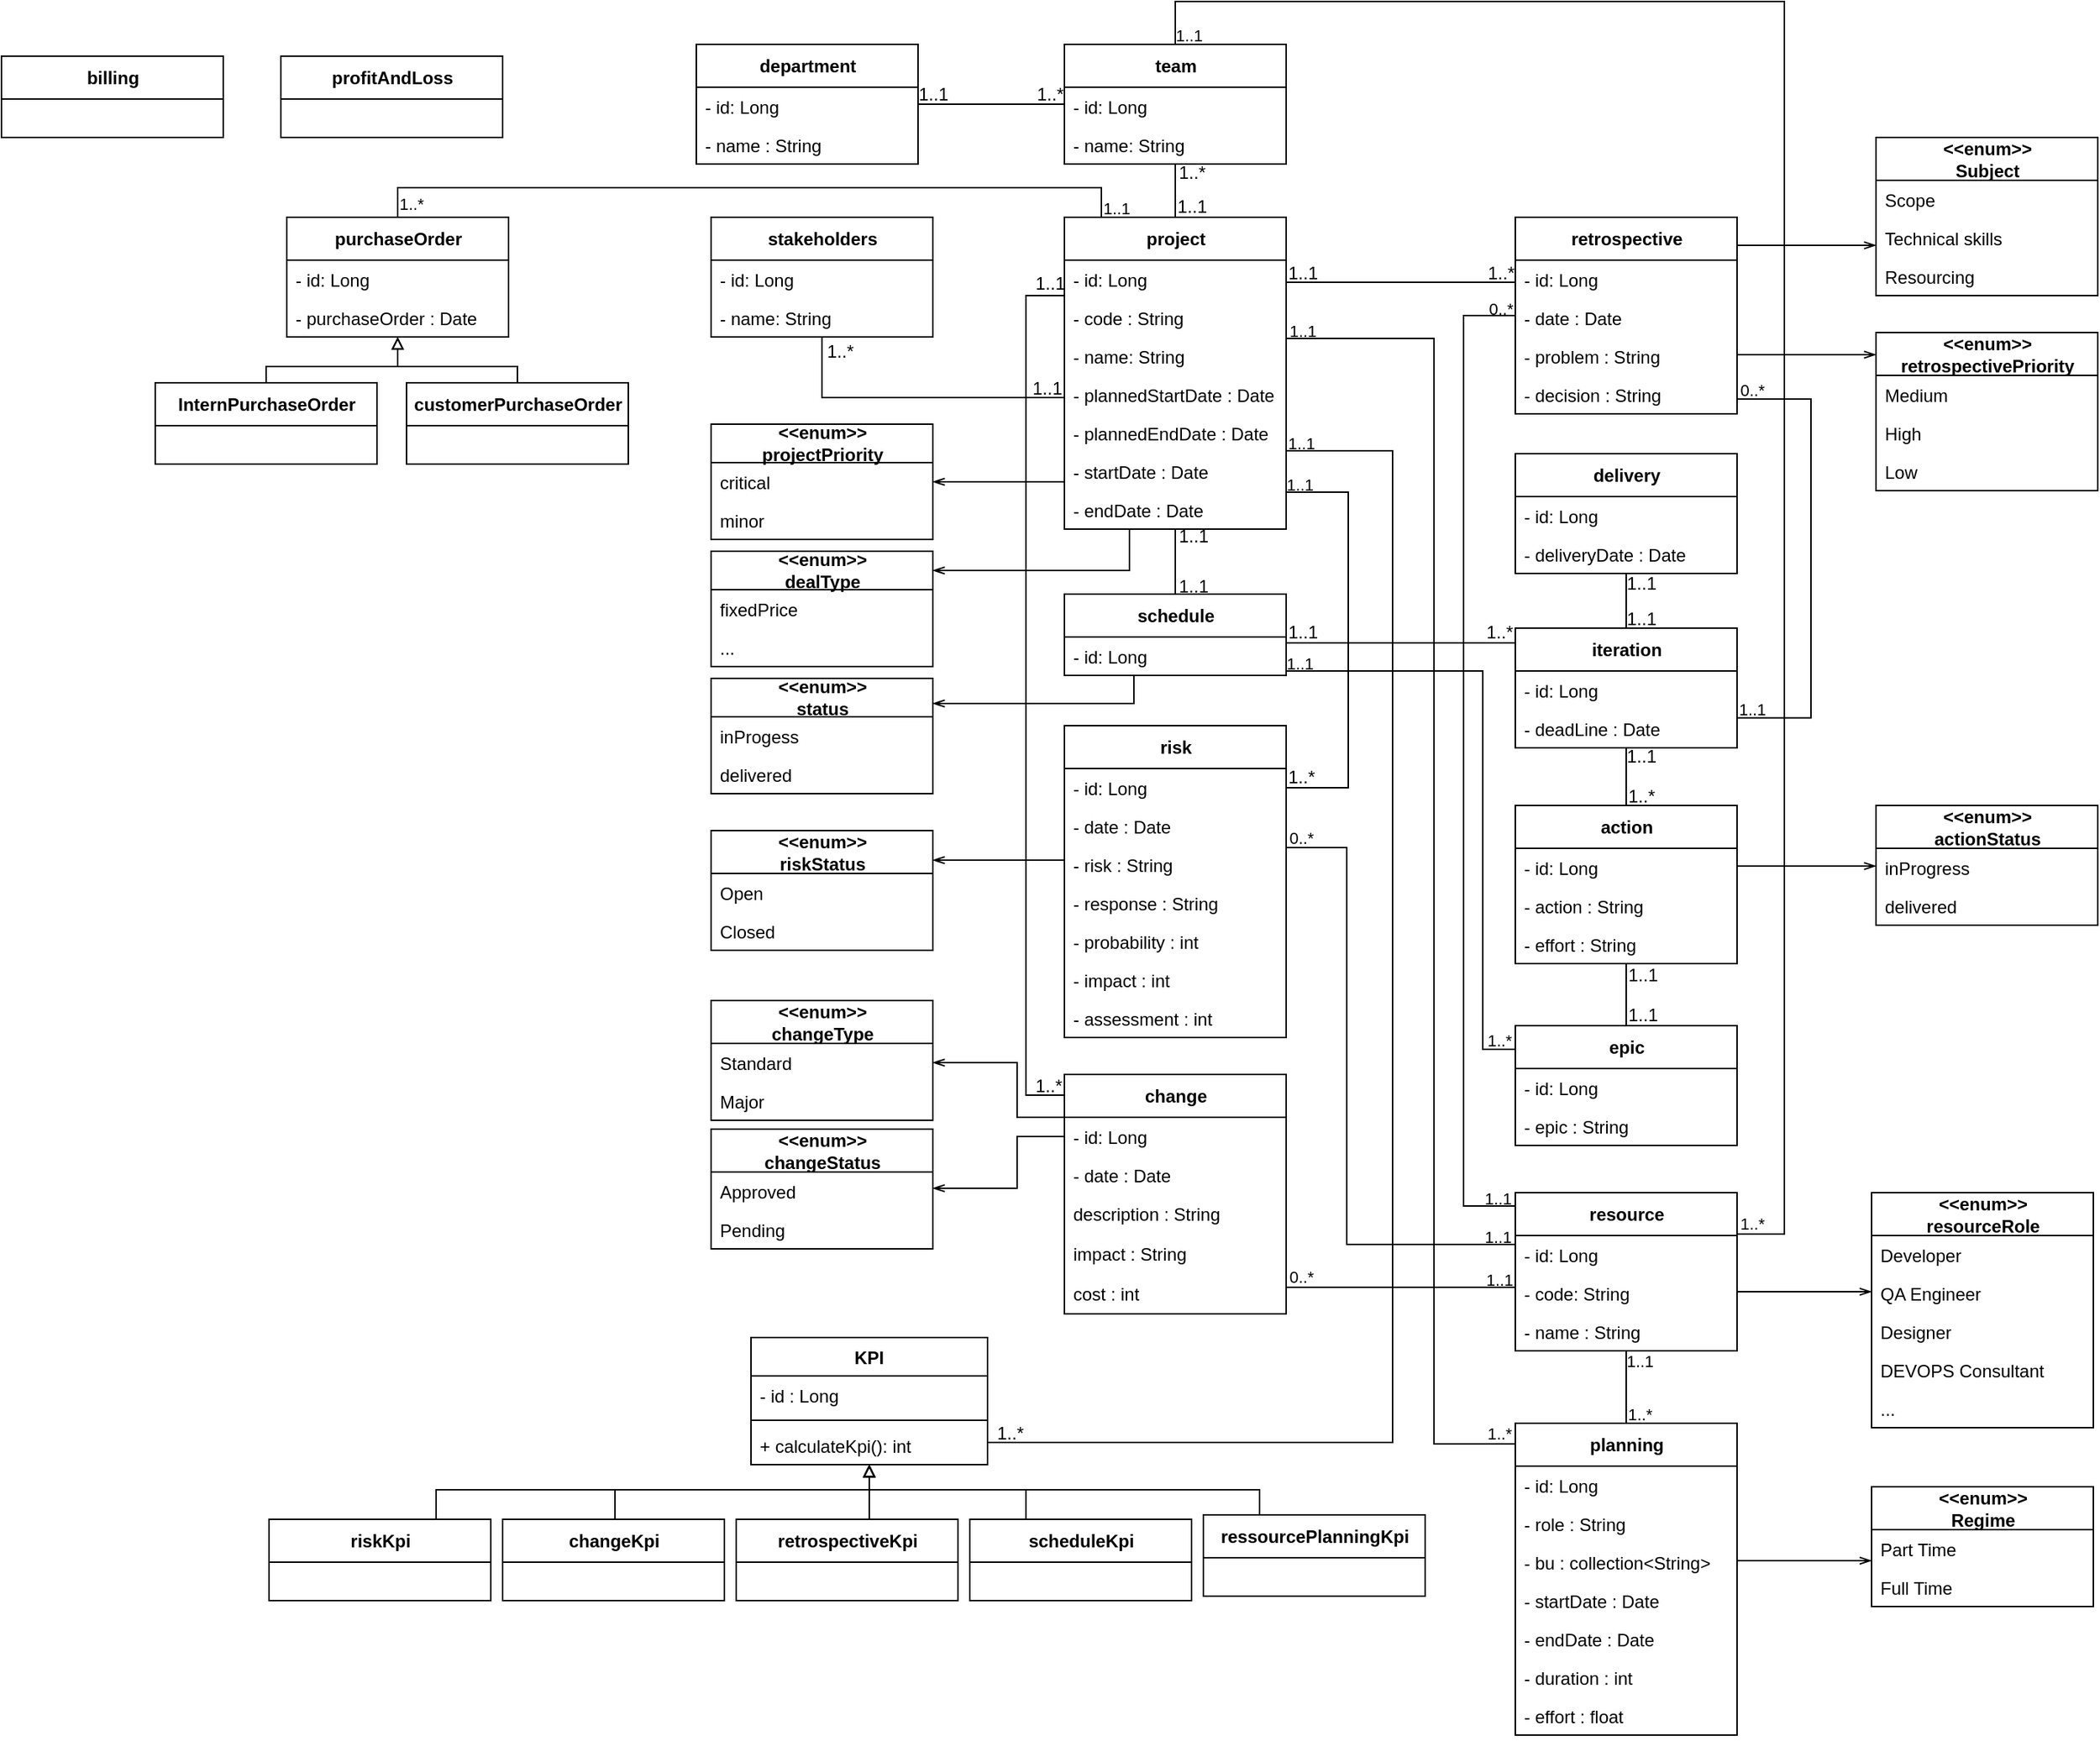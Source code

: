 <mxfile version="17.1.1" type="github">
  <diagram id="ZzxrlvWUQ_60_Tlj4p9M" name="Page-1">
    <mxGraphModel dx="1751" dy="1633" grid="0" gridSize="10" guides="1" tooltips="1" connect="1" arrows="1" fold="1" page="1" pageScale="1" pageWidth="827" pageHeight="1169" background="none" math="0" shadow="0">
      <root>
        <mxCell id="0" />
        <mxCell id="1" parent="0" />
        <mxCell id="LXBsNq9MPwbSmUP3T4pk-28" style="edgeStyle=orthogonalEdgeStyle;rounded=0;orthogonalLoop=1;jettySize=auto;html=1;endArrow=openThin;endFill=0;" edge="1" parent="1" source="bmPnxDkmpWRlroX5KugM-1" target="LXBsNq9MPwbSmUP3T4pk-24">
          <mxGeometry relative="1" as="geometry">
            <Array as="points">
              <mxPoint x="271" y="321" />
              <mxPoint x="271" y="321" />
            </Array>
          </mxGeometry>
        </mxCell>
        <mxCell id="LXBsNq9MPwbSmUP3T4pk-36" style="edgeStyle=orthogonalEdgeStyle;rounded=0;orthogonalLoop=1;jettySize=auto;html=1;endArrow=openThin;endFill=0;" edge="1" parent="1" source="bmPnxDkmpWRlroX5KugM-1" target="LXBsNq9MPwbSmUP3T4pk-32">
          <mxGeometry relative="1" as="geometry">
            <Array as="points">
              <mxPoint x="339" y="381" />
            </Array>
          </mxGeometry>
        </mxCell>
        <mxCell id="LXBsNq9MPwbSmUP3T4pk-177" style="edgeStyle=orthogonalEdgeStyle;rounded=0;orthogonalLoop=1;jettySize=auto;html=1;endArrow=none;endFill=0;" edge="1" parent="1" source="bmPnxDkmpWRlroX5KugM-1" target="zUxcC5oNOnhEC4kRVeSb-7">
          <mxGeometry relative="1" as="geometry">
            <Array as="points">
              <mxPoint x="320" y="122" />
              <mxPoint x="-156" y="122" />
            </Array>
          </mxGeometry>
        </mxCell>
        <mxCell id="LXBsNq9MPwbSmUP3T4pk-178" value="1..1" style="edgeLabel;html=1;align=center;verticalAlign=middle;resizable=0;points=[];labelBackgroundColor=none;" vertex="1" connectable="0" parent="LXBsNq9MPwbSmUP3T4pk-177">
          <mxGeometry x="-0.945" relative="1" as="geometry">
            <mxPoint x="10" y="8" as="offset" />
          </mxGeometry>
        </mxCell>
        <mxCell id="LXBsNq9MPwbSmUP3T4pk-179" value="1..*" style="edgeLabel;html=1;align=center;verticalAlign=middle;resizable=0;points=[];labelBackgroundColor=none;" vertex="1" connectable="0" parent="LXBsNq9MPwbSmUP3T4pk-177">
          <mxGeometry x="0.936" relative="1" as="geometry">
            <mxPoint x="9" y="7" as="offset" />
          </mxGeometry>
        </mxCell>
        <mxCell id="bmPnxDkmpWRlroX5KugM-1" value="project" style="swimlane;fontStyle=1;align=center;verticalAlign=middle;childLayout=stackLayout;horizontal=1;startSize=29;horizontalStack=0;resizeParent=1;resizeParentMax=0;resizeLast=0;collapsible=0;marginBottom=0;html=1;fontSize=12;labelPosition=center;verticalLabelPosition=middle;container=0;strokeColor=default;swimlaneLine=1;rounded=0;shadow=0;glass=0;sketch=0;perimeterSpacing=0;" parent="1" vertex="1">
          <mxGeometry x="295" y="142" width="150" height="211" as="geometry" />
        </mxCell>
        <mxCell id="bmPnxDkmpWRlroX5KugM-4" value="department" style="swimlane;fontStyle=1;align=center;verticalAlign=middle;childLayout=stackLayout;horizontal=1;startSize=29;horizontalStack=0;resizeParent=1;resizeParentMax=0;resizeLast=0;collapsible=0;marginBottom=0;html=1;fontSize=12;labelPosition=center;verticalLabelPosition=middle;container=0;" parent="1" vertex="1">
          <mxGeometry x="46" y="25" width="150" height="81" as="geometry" />
        </mxCell>
        <mxCell id="LXBsNq9MPwbSmUP3T4pk-153" value="- id: Long" style="text;strokeColor=none;fillColor=none;align=left;verticalAlign=top;spacingLeft=4;spacingRight=4;overflow=hidden;rotatable=0;points=[[0,0.5],[1,0.5]];portConstraint=eastwest;container=0;" vertex="1" parent="bmPnxDkmpWRlroX5KugM-4">
          <mxGeometry y="29" width="150" height="26" as="geometry" />
        </mxCell>
        <mxCell id="LXBsNq9MPwbSmUP3T4pk-154" value="- name : String" style="text;strokeColor=none;fillColor=none;align=left;verticalAlign=top;spacingLeft=4;spacingRight=4;overflow=hidden;rotatable=0;points=[[0,0.5],[1,0.5]];portConstraint=eastwest;container=0;" vertex="1" parent="bmPnxDkmpWRlroX5KugM-4">
          <mxGeometry y="55" width="150" height="26" as="geometry" />
        </mxCell>
        <mxCell id="bmPnxDkmpWRlroX5KugM-7" value="resource" style="swimlane;fontStyle=1;align=center;verticalAlign=middle;childLayout=stackLayout;horizontal=1;startSize=29;horizontalStack=0;resizeParent=1;resizeParentMax=0;resizeLast=0;collapsible=0;marginBottom=0;html=1;fontSize=12;labelPosition=center;verticalLabelPosition=middle;container=0;" parent="1" vertex="1">
          <mxGeometry x="600" y="802" width="150" height="107" as="geometry" />
        </mxCell>
        <mxCell id="LXBsNq9MPwbSmUP3T4pk-193" value="- id: Long" style="text;strokeColor=none;fillColor=none;align=left;verticalAlign=top;spacingLeft=4;spacingRight=4;overflow=hidden;rotatable=0;points=[[0,0.5],[1,0.5]];portConstraint=eastwest;container=0;" vertex="1" parent="bmPnxDkmpWRlroX5KugM-7">
          <mxGeometry y="29" width="150" height="26" as="geometry" />
        </mxCell>
        <mxCell id="LXBsNq9MPwbSmUP3T4pk-194" value="- code: String" style="text;strokeColor=none;fillColor=none;align=left;verticalAlign=top;spacingLeft=4;spacingRight=4;overflow=hidden;rotatable=0;points=[[0,0.5],[1,0.5]];portConstraint=eastwest;container=0;" vertex="1" parent="bmPnxDkmpWRlroX5KugM-7">
          <mxGeometry y="55" width="150" height="26" as="geometry" />
        </mxCell>
        <mxCell id="LXBsNq9MPwbSmUP3T4pk-195" value="- name : String" style="text;strokeColor=none;fillColor=none;align=left;verticalAlign=top;spacingLeft=4;spacingRight=4;overflow=hidden;rotatable=0;points=[[0,0.5],[1,0.5]];portConstraint=eastwest;container=0;" vertex="1" parent="bmPnxDkmpWRlroX5KugM-7">
          <mxGeometry y="81" width="150" height="26" as="geometry" />
        </mxCell>
        <mxCell id="bmPnxDkmpWRlroX5KugM-26" style="edgeStyle=none;rounded=0;orthogonalLoop=1;jettySize=auto;html=1;endArrow=none;endFill=0;fontSize=12;align=center;labelPosition=center;verticalLabelPosition=middle;verticalAlign=middle;jumpStyle=none;" parent="1" source="bmPnxDkmpWRlroX5KugM-8" target="bmPnxDkmpWRlroX5KugM-1" edge="1">
          <mxGeometry relative="1" as="geometry">
            <mxPoint x="352" y="98" as="sourcePoint" />
            <mxPoint x="364" y="158" as="targetPoint" />
          </mxGeometry>
        </mxCell>
        <mxCell id="bmPnxDkmpWRlroX5KugM-27" value="1..1" style="edgeLabel;html=1;align=center;verticalAlign=middle;resizable=0;points=[];fontSize=12;fontFamily=Helvetica;fontColor=default;labelPosition=center;verticalLabelPosition=middle;labelBackgroundColor=none;container=0;" parent="bmPnxDkmpWRlroX5KugM-26" vertex="1" connectable="0">
          <mxGeometry x="0.839" relative="1" as="geometry">
            <mxPoint x="11" y="-4" as="offset" />
          </mxGeometry>
        </mxCell>
        <mxCell id="bmPnxDkmpWRlroX5KugM-28" value="1..*" style="edgeLabel;html=1;align=center;verticalAlign=middle;resizable=0;points=[];fontSize=12;fontFamily=Helvetica;fontColor=default;labelPosition=center;verticalLabelPosition=middle;labelBackgroundColor=none;container=0;" parent="bmPnxDkmpWRlroX5KugM-26" vertex="1" connectable="0">
          <mxGeometry x="-0.724" relative="1" as="geometry">
            <mxPoint x="11" y="1" as="offset" />
          </mxGeometry>
        </mxCell>
        <mxCell id="bmPnxDkmpWRlroX5KugM-44" style="edgeStyle=orthogonalEdgeStyle;shape=connector;rounded=0;orthogonalLoop=1;jettySize=auto;html=1;labelBackgroundColor=default;fontFamily=Helvetica;fontSize=12;fontColor=default;endArrow=none;endFill=0;strokeColor=default;align=center;labelPosition=center;verticalLabelPosition=middle;verticalAlign=middle;" parent="1" source="bmPnxDkmpWRlroX5KugM-8" target="bmPnxDkmpWRlroX5KugM-4" edge="1">
          <mxGeometry relative="1" as="geometry">
            <Array as="points" />
          </mxGeometry>
        </mxCell>
        <mxCell id="bmPnxDkmpWRlroX5KugM-45" value="1..*" style="edgeLabel;html=1;align=center;verticalAlign=middle;resizable=0;points=[];fontSize=12;fontFamily=Helvetica;fontColor=default;labelPosition=center;verticalLabelPosition=middle;labelBackgroundColor=none;container=0;" parent="bmPnxDkmpWRlroX5KugM-44" vertex="1" connectable="0">
          <mxGeometry x="-0.855" y="-1" relative="1" as="geometry">
            <mxPoint x="-3" y="-6" as="offset" />
          </mxGeometry>
        </mxCell>
        <mxCell id="bmPnxDkmpWRlroX5KugM-46" value="1..1" style="edgeLabel;html=1;align=center;verticalAlign=middle;resizable=0;points=[];fontSize=12;fontFamily=Helvetica;fontColor=default;labelPosition=center;verticalLabelPosition=middle;labelBackgroundColor=none;container=0;" parent="bmPnxDkmpWRlroX5KugM-44" vertex="1" connectable="0">
          <mxGeometry x="0.859" relative="1" as="geometry">
            <mxPoint x="3" y="-7" as="offset" />
          </mxGeometry>
        </mxCell>
        <mxCell id="LXBsNq9MPwbSmUP3T4pk-184" style="edgeStyle=orthogonalEdgeStyle;rounded=0;orthogonalLoop=1;jettySize=auto;html=1;endArrow=none;endFill=0;" edge="1" parent="1" source="bmPnxDkmpWRlroX5KugM-8" target="bmPnxDkmpWRlroX5KugM-7">
          <mxGeometry relative="1" as="geometry">
            <Array as="points">
              <mxPoint x="370" y="-4" />
              <mxPoint x="782" y="-4" />
              <mxPoint x="782" y="830" />
            </Array>
          </mxGeometry>
        </mxCell>
        <mxCell id="LXBsNq9MPwbSmUP3T4pk-185" value="1..*" style="edgeLabel;html=1;align=center;verticalAlign=middle;resizable=0;points=[];labelBackgroundColor=none;" vertex="1" connectable="0" parent="LXBsNq9MPwbSmUP3T4pk-184">
          <mxGeometry x="0.984" y="1" relative="1" as="geometry">
            <mxPoint x="-1" y="-8" as="offset" />
          </mxGeometry>
        </mxCell>
        <mxCell id="LXBsNq9MPwbSmUP3T4pk-186" value="1..1" style="edgeLabel;html=1;align=center;verticalAlign=middle;resizable=0;points=[];labelBackgroundColor=none;" vertex="1" connectable="0" parent="LXBsNq9MPwbSmUP3T4pk-184">
          <mxGeometry x="-0.985" y="-1" relative="1" as="geometry">
            <mxPoint x="8" y="4" as="offset" />
          </mxGeometry>
        </mxCell>
        <mxCell id="bmPnxDkmpWRlroX5KugM-8" value="team" style="swimlane;fontStyle=1;align=center;verticalAlign=middle;childLayout=stackLayout;horizontal=1;startSize=29;horizontalStack=0;resizeParent=1;resizeParentMax=0;resizeLast=0;collapsible=0;marginBottom=0;html=1;fontSize=12;labelPosition=center;verticalLabelPosition=middle;container=0;" parent="1" vertex="1">
          <mxGeometry x="295" y="25" width="150" height="81" as="geometry" />
        </mxCell>
        <mxCell id="LXBsNq9MPwbSmUP3T4pk-127" value="- id: Long" style="text;strokeColor=none;fillColor=none;align=left;verticalAlign=top;spacingLeft=4;spacingRight=4;overflow=hidden;rotatable=0;points=[[0,0.5],[1,0.5]];portConstraint=eastwest;container=0;" vertex="1" parent="bmPnxDkmpWRlroX5KugM-8">
          <mxGeometry y="29" width="150" height="26" as="geometry" />
        </mxCell>
        <mxCell id="LXBsNq9MPwbSmUP3T4pk-128" value="- name: String" style="text;strokeColor=none;fillColor=none;align=left;verticalAlign=top;spacingLeft=4;spacingRight=4;overflow=hidden;rotatable=0;points=[[0,0.5],[1,0.5]];portConstraint=eastwest;container=0;" vertex="1" parent="bmPnxDkmpWRlroX5KugM-8">
          <mxGeometry y="55" width="150" height="26" as="geometry" />
        </mxCell>
        <mxCell id="bmPnxDkmpWRlroX5KugM-10" value="profitAndLoss" style="swimlane;fontStyle=1;align=center;verticalAlign=middle;childLayout=stackLayout;horizontal=1;startSize=29;horizontalStack=0;resizeParent=1;resizeParentMax=0;resizeLast=0;collapsible=0;marginBottom=0;html=1;fontSize=12;labelPosition=center;verticalLabelPosition=middle;container=0;" parent="1" vertex="1">
          <mxGeometry x="-235" y="33" width="150" height="55" as="geometry" />
        </mxCell>
        <mxCell id="bmPnxDkmpWRlroX5KugM-29" style="edgeStyle=orthogonalEdgeStyle;shape=connector;rounded=0;orthogonalLoop=1;jettySize=auto;html=1;labelBackgroundColor=default;fontFamily=Helvetica;fontSize=12;fontColor=default;endArrow=none;endFill=0;strokeColor=default;align=center;labelPosition=center;verticalLabelPosition=middle;verticalAlign=middle;" parent="1" source="bmPnxDkmpWRlroX5KugM-14" target="bmPnxDkmpWRlroX5KugM-1" edge="1">
          <mxGeometry relative="1" as="geometry" />
        </mxCell>
        <mxCell id="bmPnxDkmpWRlroX5KugM-30" value="1..1" style="edgeLabel;html=1;align=center;verticalAlign=middle;resizable=0;points=[];fontSize=12;fontFamily=Helvetica;fontColor=default;labelPosition=center;verticalLabelPosition=middle;labelBackgroundColor=none;container=0;" parent="bmPnxDkmpWRlroX5KugM-29" vertex="1" connectable="0">
          <mxGeometry x="0.78" y="-2" relative="1" as="geometry">
            <mxPoint x="10" as="offset" />
          </mxGeometry>
        </mxCell>
        <mxCell id="bmPnxDkmpWRlroX5KugM-31" value="1..1" style="edgeLabel;html=1;align=center;verticalAlign=middle;resizable=0;points=[];fontSize=12;fontFamily=Helvetica;fontColor=default;labelPosition=center;verticalLabelPosition=middle;labelBackgroundColor=none;container=0;" parent="bmPnxDkmpWRlroX5KugM-29" vertex="1" connectable="0">
          <mxGeometry x="-0.685" relative="1" as="geometry">
            <mxPoint x="12" y="2" as="offset" />
          </mxGeometry>
        </mxCell>
        <mxCell id="bmPnxDkmpWRlroX5KugM-14" value="&lt;span style=&quot;font-size: 12px;&quot;&gt;schedule&lt;/span&gt;" style="swimlane;fontStyle=1;align=center;verticalAlign=middle;childLayout=stackLayout;horizontal=1;startSize=29;horizontalStack=0;resizeParent=1;resizeParentMax=0;resizeLast=0;collapsible=0;marginBottom=0;html=1;shadow=0;fontSize=12;labelPosition=center;verticalLabelPosition=middle;container=0;" parent="1" vertex="1">
          <mxGeometry x="295" y="397" width="150" height="55" as="geometry" />
        </mxCell>
        <mxCell id="LXBsNq9MPwbSmUP3T4pk-88" style="edgeStyle=orthogonalEdgeStyle;rounded=0;orthogonalLoop=1;jettySize=auto;html=1;endArrow=none;endFill=0;" edge="1" parent="1" target="bmPnxDkmpWRlroX5KugM-7">
          <mxGeometry relative="1" as="geometry">
            <mxPoint x="602" y="829.98" as="targetPoint" />
            <mxPoint x="445" y="568.48" as="sourcePoint" />
            <Array as="points">
              <mxPoint x="486" y="569" />
              <mxPoint x="486" y="837" />
            </Array>
          </mxGeometry>
        </mxCell>
        <mxCell id="LXBsNq9MPwbSmUP3T4pk-89" value="1..1" style="edgeLabel;html=1;align=center;verticalAlign=middle;resizable=0;points=[];labelBackgroundColor=none;container=0;" vertex="1" connectable="0" parent="LXBsNq9MPwbSmUP3T4pk-88">
          <mxGeometry x="0.952" relative="1" as="geometry">
            <mxPoint x="-2" y="-5" as="offset" />
          </mxGeometry>
        </mxCell>
        <mxCell id="LXBsNq9MPwbSmUP3T4pk-91" value="0..*" style="edgeLabel;html=1;align=center;verticalAlign=middle;resizable=0;points=[];labelBackgroundColor=none;container=0;" vertex="1" connectable="0" parent="LXBsNq9MPwbSmUP3T4pk-88">
          <mxGeometry x="-0.987" y="1" relative="1" as="geometry">
            <mxPoint x="7" y="-6" as="offset" />
          </mxGeometry>
        </mxCell>
        <mxCell id="bmPnxDkmpWRlroX5KugM-17" value="&lt;span style=&quot;font-size: 12px&quot;&gt;risk&lt;/span&gt;" style="swimlane;fontStyle=1;align=center;verticalAlign=middle;childLayout=stackLayout;horizontal=1;startSize=29;horizontalStack=0;resizeParent=1;resizeParentMax=0;resizeLast=0;collapsible=0;marginBottom=0;html=1;shadow=0;fontSize=12;labelPosition=center;verticalLabelPosition=middle;container=0;" parent="1" vertex="1">
          <mxGeometry x="295" y="486" width="150" height="211" as="geometry" />
        </mxCell>
        <mxCell id="bmPnxDkmpWRlroX5KugM-35" style="edgeStyle=orthogonalEdgeStyle;shape=connector;rounded=0;orthogonalLoop=1;jettySize=auto;html=1;labelBackgroundColor=default;fontFamily=Helvetica;fontSize=12;fontColor=default;endArrow=none;endFill=0;strokeColor=default;align=center;labelPosition=center;verticalLabelPosition=middle;verticalAlign=middle;" parent="1" source="bmPnxDkmpWRlroX5KugM-1" target="bmPnxDkmpWRlroX5KugM-17" edge="1">
          <mxGeometry relative="1" as="geometry">
            <Array as="points">
              <mxPoint x="487" y="328" />
              <mxPoint x="487" y="528" />
            </Array>
            <mxPoint x="453" y="199" as="sourcePoint" />
            <mxPoint x="456" y="496" as="targetPoint" />
          </mxGeometry>
        </mxCell>
        <mxCell id="bmPnxDkmpWRlroX5KugM-36" value="1..*" style="edgeLabel;html=1;align=center;verticalAlign=middle;resizable=0;points=[];fontSize=12;fontFamily=Helvetica;fontColor=default;labelPosition=center;verticalLabelPosition=middle;labelBackgroundColor=none;container=0;" parent="bmPnxDkmpWRlroX5KugM-35" vertex="1" connectable="0">
          <mxGeometry x="0.915" relative="1" as="geometry">
            <mxPoint x="-2" y="-7" as="offset" />
          </mxGeometry>
        </mxCell>
        <mxCell id="LXBsNq9MPwbSmUP3T4pk-174" value="1..1" style="edgeLabel;html=1;align=center;verticalAlign=middle;resizable=0;points=[];labelBackgroundColor=none;" vertex="1" connectable="0" parent="bmPnxDkmpWRlroX5KugM-35">
          <mxGeometry x="-0.893" y="1" relative="1" as="geometry">
            <mxPoint x="-6" y="-4" as="offset" />
          </mxGeometry>
        </mxCell>
        <mxCell id="bmPnxDkmpWRlroX5KugM-38" style="edgeStyle=orthogonalEdgeStyle;shape=connector;rounded=0;orthogonalLoop=1;jettySize=auto;html=1;labelBackgroundColor=default;fontFamily=Helvetica;fontSize=12;fontColor=default;endArrow=none;endFill=0;strokeColor=default;align=center;labelPosition=center;verticalLabelPosition=middle;verticalAlign=middle;" parent="1" source="bmPnxDkmpWRlroX5KugM-18" target="bmPnxDkmpWRlroX5KugM-1" edge="1">
          <mxGeometry relative="1" as="geometry">
            <Array as="points">
              <mxPoint x="269" y="736" />
              <mxPoint x="269" y="195" />
            </Array>
          </mxGeometry>
        </mxCell>
        <mxCell id="bmPnxDkmpWRlroX5KugM-39" value="1..1" style="edgeLabel;html=1;align=center;verticalAlign=middle;resizable=0;points=[];fontSize=12;fontFamily=Helvetica;fontColor=default;labelPosition=center;verticalLabelPosition=middle;labelBackgroundColor=none;container=0;" parent="bmPnxDkmpWRlroX5KugM-38" vertex="1" connectable="0">
          <mxGeometry x="0.909" y="-1" relative="1" as="geometry">
            <mxPoint x="15" y="-9" as="offset" />
          </mxGeometry>
        </mxCell>
        <mxCell id="bmPnxDkmpWRlroX5KugM-40" value="1..*" style="edgeLabel;html=1;align=center;verticalAlign=middle;resizable=0;points=[];fontSize=12;fontFamily=Helvetica;fontColor=default;labelPosition=center;verticalLabelPosition=middle;labelBackgroundColor=none;container=0;" parent="bmPnxDkmpWRlroX5KugM-38" vertex="1" connectable="0">
          <mxGeometry x="-0.963" y="-1" relative="1" as="geometry">
            <mxPoint y="-5" as="offset" />
          </mxGeometry>
        </mxCell>
        <mxCell id="LXBsNq9MPwbSmUP3T4pk-111" style="edgeStyle=orthogonalEdgeStyle;rounded=0;orthogonalLoop=1;jettySize=auto;html=1;endArrow=openThin;endFill=0;" edge="1" parent="1" source="bmPnxDkmpWRlroX5KugM-18" target="LXBsNq9MPwbSmUP3T4pk-108">
          <mxGeometry relative="1" as="geometry">
            <Array as="points">
              <mxPoint x="263" y="751" />
              <mxPoint x="263" y="714" />
            </Array>
          </mxGeometry>
        </mxCell>
        <mxCell id="LXBsNq9MPwbSmUP3T4pk-115" style="edgeStyle=orthogonalEdgeStyle;rounded=0;orthogonalLoop=1;jettySize=auto;html=1;endArrow=openThin;endFill=0;" edge="1" parent="1" source="bmPnxDkmpWRlroX5KugM-18" target="LXBsNq9MPwbSmUP3T4pk-112">
          <mxGeometry relative="1" as="geometry">
            <Array as="points">
              <mxPoint x="263" y="764" />
              <mxPoint x="263" y="799" />
            </Array>
          </mxGeometry>
        </mxCell>
        <mxCell id="bmPnxDkmpWRlroX5KugM-18" value="&lt;span style=&quot;font-size: 12px&quot;&gt;change&lt;/span&gt;" style="swimlane;fontStyle=1;align=center;verticalAlign=middle;childLayout=stackLayout;horizontal=1;startSize=29;horizontalStack=0;resizeParent=1;resizeParentMax=0;resizeLast=0;collapsible=0;marginBottom=0;html=1;shadow=0;fontSize=12;labelPosition=center;verticalLabelPosition=middle;container=0;" parent="1" vertex="1">
          <mxGeometry x="295" y="722" width="150" height="162" as="geometry" />
        </mxCell>
        <mxCell id="bmPnxDkmpWRlroX5KugM-32" style="edgeStyle=orthogonalEdgeStyle;shape=connector;rounded=0;orthogonalLoop=1;jettySize=auto;html=1;labelBackgroundColor=default;fontFamily=Helvetica;fontSize=12;fontColor=default;endArrow=none;endFill=0;strokeColor=default;align=center;labelPosition=center;verticalLabelPosition=middle;verticalAlign=middle;" parent="1" source="bmPnxDkmpWRlroX5KugM-19" target="bmPnxDkmpWRlroX5KugM-1" edge="1">
          <mxGeometry relative="1" as="geometry">
            <Array as="points">
              <mxPoint x="590" y="186" />
              <mxPoint x="590" y="186" />
            </Array>
            <mxPoint x="544" y="258" as="targetPoint" />
          </mxGeometry>
        </mxCell>
        <mxCell id="bmPnxDkmpWRlroX5KugM-33" value="1..*" style="edgeLabel;html=1;align=center;verticalAlign=middle;resizable=0;points=[];fontSize=12;fontFamily=Helvetica;fontColor=default;labelPosition=center;verticalLabelPosition=middle;labelBackgroundColor=none;container=0;" parent="bmPnxDkmpWRlroX5KugM-32" vertex="1" connectable="0">
          <mxGeometry x="-0.908" relative="1" as="geometry">
            <mxPoint x="-3" y="-6" as="offset" />
          </mxGeometry>
        </mxCell>
        <mxCell id="bmPnxDkmpWRlroX5KugM-34" value="1..1" style="edgeLabel;html=1;align=center;verticalAlign=middle;resizable=0;points=[];fontSize=12;fontFamily=Helvetica;fontColor=default;labelPosition=center;verticalLabelPosition=middle;labelBackgroundColor=none;container=0;" parent="bmPnxDkmpWRlroX5KugM-32" vertex="1" connectable="0">
          <mxGeometry x="0.942" y="1" relative="1" as="geometry">
            <mxPoint x="6" y="-7" as="offset" />
          </mxGeometry>
        </mxCell>
        <mxCell id="LXBsNq9MPwbSmUP3T4pk-59" style="edgeStyle=orthogonalEdgeStyle;rounded=0;orthogonalLoop=1;jettySize=auto;html=1;endArrow=none;endFill=0;entryX=1;entryY=0.75;entryDx=0;entryDy=0;exitX=1;exitY=0.5;exitDx=0;exitDy=0;" edge="1" parent="1" source="LXBsNq9MPwbSmUP3T4pk-66" target="zUxcC5oNOnhEC4kRVeSb-39">
          <mxGeometry relative="1" as="geometry">
            <Array as="points">
              <mxPoint x="750" y="265" />
              <mxPoint x="800" y="265" />
              <mxPoint x="800" y="481" />
            </Array>
          </mxGeometry>
        </mxCell>
        <mxCell id="LXBsNq9MPwbSmUP3T4pk-60" value="0..*" style="edgeLabel;html=1;align=center;verticalAlign=middle;resizable=0;points=[];labelBackgroundColor=none;container=0;" vertex="1" connectable="0" parent="LXBsNq9MPwbSmUP3T4pk-59">
          <mxGeometry x="-0.809" y="-1" relative="1" as="geometry">
            <mxPoint x="-18" y="-7" as="offset" />
          </mxGeometry>
        </mxCell>
        <mxCell id="LXBsNq9MPwbSmUP3T4pk-61" value="1..1" style="edgeLabel;html=1;align=center;verticalAlign=middle;resizable=0;points=[];labelBackgroundColor=none;container=0;" vertex="1" connectable="0" parent="LXBsNq9MPwbSmUP3T4pk-59">
          <mxGeometry x="0.905" relative="1" as="geometry">
            <mxPoint x="-6" y="-6" as="offset" />
          </mxGeometry>
        </mxCell>
        <mxCell id="LXBsNq9MPwbSmUP3T4pk-82" style="edgeStyle=orthogonalEdgeStyle;rounded=0;orthogonalLoop=1;jettySize=auto;html=1;endArrow=openThin;endFill=0;" edge="1" parent="1" source="bmPnxDkmpWRlroX5KugM-19" target="LXBsNq9MPwbSmUP3T4pk-78">
          <mxGeometry relative="1" as="geometry">
            <mxPoint x="817" y="264" as="targetPoint" />
            <Array as="points">
              <mxPoint x="785" y="235" />
              <mxPoint x="785" y="235" />
            </Array>
          </mxGeometry>
        </mxCell>
        <mxCell id="bmPnxDkmpWRlroX5KugM-19" value="&lt;span style=&quot;font-size: 12px;&quot;&gt;retrospective&lt;/span&gt;" style="swimlane;fontStyle=1;align=center;verticalAlign=middle;childLayout=stackLayout;horizontal=1;startSize=29;horizontalStack=0;resizeParent=1;resizeParentMax=0;resizeLast=0;collapsible=0;marginBottom=0;html=1;shadow=0;fontSize=12;labelPosition=center;verticalLabelPosition=middle;container=0;" parent="1" vertex="1">
          <mxGeometry x="600" y="142" width="150" height="133" as="geometry" />
        </mxCell>
        <mxCell id="LXBsNq9MPwbSmUP3T4pk-63" value="- id: Long" style="text;strokeColor=none;fillColor=none;align=left;verticalAlign=top;spacingLeft=4;spacingRight=4;overflow=hidden;rotatable=0;points=[[0,0.5],[1,0.5]];portConstraint=eastwest;container=0;" vertex="1" parent="bmPnxDkmpWRlroX5KugM-19">
          <mxGeometry y="29" width="150" height="26" as="geometry" />
        </mxCell>
        <mxCell id="LXBsNq9MPwbSmUP3T4pk-64" value="- date : Date" style="text;strokeColor=none;fillColor=none;align=left;verticalAlign=top;spacingLeft=4;spacingRight=4;overflow=hidden;rotatable=0;points=[[0,0.5],[1,0.5]];portConstraint=eastwest;container=0;" vertex="1" parent="bmPnxDkmpWRlroX5KugM-19">
          <mxGeometry y="55" width="150" height="26" as="geometry" />
        </mxCell>
        <mxCell id="LXBsNq9MPwbSmUP3T4pk-65" value="- problem : String" style="text;strokeColor=none;fillColor=none;align=left;verticalAlign=top;spacingLeft=4;spacingRight=4;overflow=hidden;rotatable=0;points=[[0,0.5],[1,0.5]];portConstraint=eastwest;container=0;" vertex="1" parent="bmPnxDkmpWRlroX5KugM-19">
          <mxGeometry y="81" width="150" height="26" as="geometry" />
        </mxCell>
        <mxCell id="LXBsNq9MPwbSmUP3T4pk-66" value="- decision : String" style="text;strokeColor=none;fillColor=none;align=left;verticalAlign=top;spacingLeft=4;spacingRight=4;overflow=hidden;rotatable=0;points=[[0,0.5],[1,0.5]];portConstraint=eastwest;container=0;" vertex="1" parent="bmPnxDkmpWRlroX5KugM-19">
          <mxGeometry y="107" width="150" height="26" as="geometry" />
        </mxCell>
        <mxCell id="zUxcC5oNOnhEC4kRVeSb-26" value="billing" style="swimlane;fontStyle=1;align=center;verticalAlign=middle;childLayout=stackLayout;horizontal=1;startSize=29;horizontalStack=0;resizeParent=1;resizeParentMax=0;resizeLast=0;collapsible=0;marginBottom=0;html=1;fontSize=12;labelPosition=center;verticalLabelPosition=middle;container=0;" parent="1" vertex="1">
          <mxGeometry x="-424" y="33" width="150" height="55" as="geometry" />
        </mxCell>
        <mxCell id="zUxcC5oNOnhEC4kRVeSb-31" style="edgeStyle=orthogonalEdgeStyle;shape=connector;rounded=0;sketch=0;orthogonalLoop=1;jettySize=auto;html=1;shadow=0;labelBackgroundColor=default;fontFamily=Helvetica;fontSize=12;fontColor=default;startArrow=none;startFill=0;endArrow=none;endFill=0;strokeColor=default;" parent="1" source="zUxcC5oNOnhEC4kRVeSb-30" edge="1" target="bmPnxDkmpWRlroX5KugM-1">
          <mxGeometry relative="1" as="geometry">
            <mxPoint x="321" y="213" as="targetPoint" />
            <mxPoint x="98" y="218" as="sourcePoint" />
            <Array as="points">
              <mxPoint x="131" y="264" />
            </Array>
          </mxGeometry>
        </mxCell>
        <mxCell id="zUxcC5oNOnhEC4kRVeSb-32" value="1..1" style="edgeLabel;html=1;align=center;verticalAlign=middle;resizable=0;points=[];fontSize=12;fontFamily=Helvetica;fontColor=default;labelBackgroundColor=none;container=0;" parent="zUxcC5oNOnhEC4kRVeSb-31" vertex="1" connectable="0">
          <mxGeometry x="0.91" y="1" relative="1" as="geometry">
            <mxPoint x="-3" y="-5" as="offset" />
          </mxGeometry>
        </mxCell>
        <mxCell id="zUxcC5oNOnhEC4kRVeSb-33" value="1..*" style="edgeLabel;html=1;align=center;verticalAlign=middle;resizable=0;points=[];fontSize=12;fontFamily=Helvetica;fontColor=default;labelBackgroundColor=none;container=0;" parent="zUxcC5oNOnhEC4kRVeSb-31" vertex="1" connectable="0">
          <mxGeometry x="-0.503" y="-1" relative="1" as="geometry">
            <mxPoint x="2" y="-32" as="offset" />
          </mxGeometry>
        </mxCell>
        <mxCell id="zUxcC5oNOnhEC4kRVeSb-30" value="stakeholders" style="swimlane;fontStyle=1;align=center;verticalAlign=middle;childLayout=stackLayout;horizontal=1;startSize=29;horizontalStack=0;resizeParent=1;resizeParentMax=0;resizeLast=0;collapsible=0;marginBottom=0;html=1;shadow=0;fontSize=12;labelPosition=center;verticalLabelPosition=middle;container=0;" parent="1" vertex="1">
          <mxGeometry x="56" y="142" width="150" height="81" as="geometry" />
        </mxCell>
        <mxCell id="LXBsNq9MPwbSmUP3T4pk-151" value="- id: Long" style="text;strokeColor=none;fillColor=none;align=left;verticalAlign=top;spacingLeft=4;spacingRight=4;overflow=hidden;rotatable=0;points=[[0,0.5],[1,0.5]];portConstraint=eastwest;container=0;" vertex="1" parent="zUxcC5oNOnhEC4kRVeSb-30">
          <mxGeometry y="29" width="150" height="26" as="geometry" />
        </mxCell>
        <mxCell id="LXBsNq9MPwbSmUP3T4pk-152" value="- name: String" style="text;strokeColor=none;fillColor=none;align=left;verticalAlign=top;spacingLeft=4;spacingRight=4;overflow=hidden;rotatable=0;points=[[0,0.5],[1,0.5]];portConstraint=eastwest;container=0;" vertex="1" parent="zUxcC5oNOnhEC4kRVeSb-30">
          <mxGeometry y="55" width="150" height="26" as="geometry" />
        </mxCell>
        <mxCell id="zUxcC5oNOnhEC4kRVeSb-40" style="edgeStyle=orthogonalEdgeStyle;shape=connector;rounded=0;sketch=0;orthogonalLoop=1;jettySize=auto;html=1;shadow=0;labelBackgroundColor=default;fontFamily=Helvetica;fontSize=12;fontColor=default;startArrow=none;startFill=0;endArrow=none;endFill=0;strokeColor=#000000;" parent="1" source="zUxcC5oNOnhEC4kRVeSb-39" target="bmPnxDkmpWRlroX5KugM-14" edge="1">
          <mxGeometry relative="1" as="geometry">
            <mxPoint x="573" y="299" as="sourcePoint" />
            <mxPoint x="435" y="301" as="targetPoint" />
            <Array as="points">
              <mxPoint x="488" y="430" />
              <mxPoint x="488" y="430" />
            </Array>
          </mxGeometry>
        </mxCell>
        <mxCell id="zUxcC5oNOnhEC4kRVeSb-41" value="1..*" style="edgeLabel;html=1;align=center;verticalAlign=middle;resizable=0;points=[];fontSize=12;fontFamily=Helvetica;fontColor=default;labelBackgroundColor=none;container=0;" parent="zUxcC5oNOnhEC4kRVeSb-40" vertex="1" connectable="0">
          <mxGeometry x="-0.878" y="1" relative="1" as="geometry">
            <mxPoint x="-2" y="-8" as="offset" />
          </mxGeometry>
        </mxCell>
        <mxCell id="zUxcC5oNOnhEC4kRVeSb-43" value="1..1" style="edgeLabel;html=1;align=center;verticalAlign=middle;resizable=0;points=[];fontSize=12;fontFamily=Helvetica;fontColor=default;labelBackgroundColor=none;container=0;" parent="zUxcC5oNOnhEC4kRVeSb-40" vertex="1" connectable="0">
          <mxGeometry x="0.912" y="-1" relative="1" as="geometry">
            <mxPoint x="4" y="-6" as="offset" />
          </mxGeometry>
        </mxCell>
        <mxCell id="zUxcC5oNOnhEC4kRVeSb-39" value="iteration" style="swimlane;fontStyle=1;align=center;verticalAlign=middle;childLayout=stackLayout;horizontal=1;startSize=29;horizontalStack=0;resizeParent=1;resizeParentMax=0;resizeLast=0;collapsible=0;marginBottom=0;html=1;fontSize=12;labelPosition=center;verticalLabelPosition=middle;container=0;" parent="1" vertex="1">
          <mxGeometry x="600" y="420" width="150" height="81" as="geometry" />
        </mxCell>
        <mxCell id="LXBsNq9MPwbSmUP3T4pk-45" value="- id: Long" style="text;strokeColor=none;fillColor=none;align=left;verticalAlign=top;spacingLeft=4;spacingRight=4;overflow=hidden;rotatable=0;points=[[0,0.5],[1,0.5]];portConstraint=eastwest;container=0;" vertex="1" parent="zUxcC5oNOnhEC4kRVeSb-39">
          <mxGeometry y="29" width="150" height="26" as="geometry" />
        </mxCell>
        <mxCell id="LXBsNq9MPwbSmUP3T4pk-46" value="- deadLine : Date" style="text;strokeColor=none;fillColor=none;align=left;verticalAlign=top;spacingLeft=4;spacingRight=4;overflow=hidden;rotatable=0;points=[[0,0.5],[1,0.5]];portConstraint=eastwest;container=0;" vertex="1" parent="zUxcC5oNOnhEC4kRVeSb-39">
          <mxGeometry y="55" width="150" height="26" as="geometry" />
        </mxCell>
        <mxCell id="zUxcC5oNOnhEC4kRVeSb-44" value="action" style="swimlane;fontStyle=1;align=center;verticalAlign=middle;childLayout=stackLayout;horizontal=1;startSize=29;horizontalStack=0;resizeParent=1;resizeParentMax=0;resizeLast=0;collapsible=0;marginBottom=0;html=1;fontSize=12;labelPosition=center;verticalLabelPosition=middle;container=0;" parent="1" vertex="1">
          <mxGeometry x="600" y="540" width="150" height="107" as="geometry" />
        </mxCell>
        <mxCell id="LXBsNq9MPwbSmUP3T4pk-47" value="- id: Long" style="text;strokeColor=none;fillColor=none;align=left;verticalAlign=top;spacingLeft=4;spacingRight=4;overflow=hidden;rotatable=0;points=[[0,0.5],[1,0.5]];portConstraint=eastwest;container=0;" vertex="1" parent="zUxcC5oNOnhEC4kRVeSb-44">
          <mxGeometry y="29" width="150" height="26" as="geometry" />
        </mxCell>
        <mxCell id="LXBsNq9MPwbSmUP3T4pk-48" value="- action : String" style="text;strokeColor=none;fillColor=none;align=left;verticalAlign=top;spacingLeft=4;spacingRight=4;overflow=hidden;rotatable=0;points=[[0,0.5],[1,0.5]];portConstraint=eastwest;container=0;" vertex="1" parent="zUxcC5oNOnhEC4kRVeSb-44">
          <mxGeometry y="55" width="150" height="26" as="geometry" />
        </mxCell>
        <mxCell id="LXBsNq9MPwbSmUP3T4pk-49" value="- effort : String" style="text;strokeColor=none;fillColor=none;align=left;verticalAlign=top;spacingLeft=4;spacingRight=4;overflow=hidden;rotatable=0;points=[[0,0.5],[1,0.5]];portConstraint=eastwest;container=0;" vertex="1" parent="zUxcC5oNOnhEC4kRVeSb-44">
          <mxGeometry y="81" width="150" height="26" as="geometry" />
        </mxCell>
        <mxCell id="zUxcC5oNOnhEC4kRVeSb-45" style="edgeStyle=orthogonalEdgeStyle;shape=connector;rounded=0;sketch=0;orthogonalLoop=1;jettySize=auto;html=1;shadow=0;labelBackgroundColor=default;fontFamily=Helvetica;fontSize=12;fontColor=default;startArrow=none;startFill=0;endArrow=none;endFill=0;strokeColor=default;entryX=0.5;entryY=0;entryDx=0;entryDy=0;jumpStyle=line;exitX=0.5;exitY=1;exitDx=0;exitDy=0;" parent="1" source="zUxcC5oNOnhEC4kRVeSb-39" target="zUxcC5oNOnhEC4kRVeSb-44" edge="1">
          <mxGeometry relative="1" as="geometry">
            <mxPoint x="651" y="540.461" as="targetPoint" />
            <mxPoint x="656" y="504" as="sourcePoint" />
          </mxGeometry>
        </mxCell>
        <mxCell id="zUxcC5oNOnhEC4kRVeSb-46" value="1..*" style="edgeLabel;html=1;align=center;verticalAlign=middle;resizable=0;points=[];fontSize=12;fontFamily=Helvetica;fontColor=default;labelBackgroundColor=none;container=0;" parent="zUxcC5oNOnhEC4kRVeSb-45" vertex="1" connectable="0">
          <mxGeometry x="0.802" y="-1" relative="1" as="geometry">
            <mxPoint x="11" y="-2" as="offset" />
          </mxGeometry>
        </mxCell>
        <mxCell id="zUxcC5oNOnhEC4kRVeSb-47" value="1..1" style="edgeLabel;html=1;align=center;verticalAlign=middle;resizable=0;points=[];fontSize=12;fontFamily=Helvetica;fontColor=default;labelBackgroundColor=none;container=0;" parent="zUxcC5oNOnhEC4kRVeSb-45" vertex="1" connectable="0">
          <mxGeometry x="-0.756" y="1" relative="1" as="geometry">
            <mxPoint x="9" y="1" as="offset" />
          </mxGeometry>
        </mxCell>
        <mxCell id="zUxcC5oNOnhEC4kRVeSb-60" style="edgeStyle=orthogonalEdgeStyle;shape=connector;rounded=0;sketch=0;jumpStyle=line;orthogonalLoop=1;jettySize=auto;html=1;exitX=0.5;exitY=0;exitDx=0;exitDy=0;entryX=0.5;entryY=1;entryDx=0;entryDy=0;shadow=0;labelBackgroundColor=default;fontFamily=Helvetica;fontSize=12;fontColor=default;startArrow=none;startFill=0;endArrow=none;endFill=0;strokeColor=default;" parent="1" source="zUxcC5oNOnhEC4kRVeSb-59" target="zUxcC5oNOnhEC4kRVeSb-44" edge="1">
          <mxGeometry relative="1" as="geometry">
            <Array as="points" />
          </mxGeometry>
        </mxCell>
        <mxCell id="zUxcC5oNOnhEC4kRVeSb-61" value="1..1" style="edgeLabel;html=1;align=center;verticalAlign=middle;resizable=0;points=[];fontSize=12;fontFamily=Helvetica;fontColor=default;labelBackgroundColor=none;container=0;" parent="zUxcC5oNOnhEC4kRVeSb-60" vertex="1" connectable="0">
          <mxGeometry x="-0.731" relative="1" as="geometry">
            <mxPoint x="11" y="-2" as="offset" />
          </mxGeometry>
        </mxCell>
        <mxCell id="zUxcC5oNOnhEC4kRVeSb-62" value="1..1" style="edgeLabel;html=1;align=center;verticalAlign=middle;resizable=0;points=[];fontSize=12;fontFamily=Helvetica;fontColor=default;labelBackgroundColor=none;container=0;" parent="zUxcC5oNOnhEC4kRVeSb-60" vertex="1" connectable="0">
          <mxGeometry x="0.721" y="1" relative="1" as="geometry">
            <mxPoint x="12" y="2" as="offset" />
          </mxGeometry>
        </mxCell>
        <mxCell id="zUxcC5oNOnhEC4kRVeSb-59" value="epic" style="swimlane;fontStyle=1;align=center;verticalAlign=middle;childLayout=stackLayout;horizontal=1;startSize=29;horizontalStack=0;resizeParent=1;resizeParentMax=0;resizeLast=0;collapsible=0;marginBottom=0;html=1;fontSize=12;labelPosition=center;verticalLabelPosition=middle;container=0;" parent="1" vertex="1">
          <mxGeometry x="600" y="689" width="150" height="81" as="geometry" />
        </mxCell>
        <mxCell id="LXBsNq9MPwbSmUP3T4pk-54" value="- id: Long" style="text;strokeColor=none;fillColor=none;align=left;verticalAlign=top;spacingLeft=4;spacingRight=4;overflow=hidden;rotatable=0;points=[[0,0.5],[1,0.5]];portConstraint=eastwest;container=0;" vertex="1" parent="zUxcC5oNOnhEC4kRVeSb-59">
          <mxGeometry y="29" width="150" height="26" as="geometry" />
        </mxCell>
        <mxCell id="LXBsNq9MPwbSmUP3T4pk-55" value="- epic : String" style="text;strokeColor=none;fillColor=none;align=left;verticalAlign=top;spacingLeft=4;spacingRight=4;overflow=hidden;rotatable=0;points=[[0,0.5],[1,0.5]];portConstraint=eastwest;container=0;" vertex="1" parent="zUxcC5oNOnhEC4kRVeSb-59">
          <mxGeometry y="55" width="150" height="26" as="geometry" />
        </mxCell>
        <mxCell id="zUxcC5oNOnhEC4kRVeSb-75" style="edgeStyle=orthogonalEdgeStyle;shape=connector;rounded=0;sketch=0;jumpStyle=none;orthogonalLoop=1;jettySize=auto;html=1;exitX=0.5;exitY=1;exitDx=0;exitDy=0;entryX=0.5;entryY=0;entryDx=0;entryDy=0;shadow=0;labelBackgroundColor=default;fontFamily=Helvetica;fontSize=12;fontColor=default;startArrow=none;startFill=0;endArrow=none;endFill=0;strokeColor=default;" parent="1" source="zUxcC5oNOnhEC4kRVeSb-69" target="zUxcC5oNOnhEC4kRVeSb-39" edge="1">
          <mxGeometry relative="1" as="geometry">
            <Array as="points">
              <mxPoint x="675" y="401" />
              <mxPoint x="675" y="401" />
            </Array>
          </mxGeometry>
        </mxCell>
        <mxCell id="zUxcC5oNOnhEC4kRVeSb-92" value="1..1" style="edgeLabel;html=1;align=center;verticalAlign=middle;resizable=0;points=[];fontSize=12;fontFamily=Helvetica;fontColor=default;labelBackgroundColor=none;container=0;" parent="zUxcC5oNOnhEC4kRVeSb-75" vertex="1" connectable="0">
          <mxGeometry x="-0.649" relative="1" as="geometry">
            <mxPoint x="10" as="offset" />
          </mxGeometry>
        </mxCell>
        <mxCell id="zUxcC5oNOnhEC4kRVeSb-93" value="1..1" style="edgeLabel;html=1;align=center;verticalAlign=middle;resizable=0;points=[];fontSize=12;fontFamily=Helvetica;fontColor=default;labelBackgroundColor=none;container=0;" parent="zUxcC5oNOnhEC4kRVeSb-75" vertex="1" connectable="0">
          <mxGeometry x="0.66" relative="1" as="geometry">
            <mxPoint x="10" as="offset" />
          </mxGeometry>
        </mxCell>
        <mxCell id="zUxcC5oNOnhEC4kRVeSb-69" value="delivery" style="swimlane;fontStyle=1;align=center;verticalAlign=middle;childLayout=stackLayout;horizontal=1;startSize=29;horizontalStack=0;resizeParent=1;resizeParentMax=0;resizeLast=0;collapsible=0;marginBottom=0;html=1;fontSize=12;labelPosition=center;verticalLabelPosition=middle;container=0;" parent="1" vertex="1">
          <mxGeometry x="600" y="302" width="150" height="81" as="geometry" />
        </mxCell>
        <mxCell id="LXBsNq9MPwbSmUP3T4pk-85" value="- id: Long" style="text;strokeColor=none;fillColor=none;align=left;verticalAlign=top;spacingLeft=4;spacingRight=4;overflow=hidden;rotatable=0;points=[[0,0.5],[1,0.5]];portConstraint=eastwest;container=0;" vertex="1" parent="zUxcC5oNOnhEC4kRVeSb-69">
          <mxGeometry y="29" width="150" height="26" as="geometry" />
        </mxCell>
        <mxCell id="LXBsNq9MPwbSmUP3T4pk-86" value="- deliveryDate : Date" style="text;strokeColor=none;fillColor=none;align=left;verticalAlign=top;spacingLeft=4;spacingRight=4;overflow=hidden;rotatable=0;points=[[0,0.5],[1,0.5]];portConstraint=eastwest;container=0;" vertex="1" parent="zUxcC5oNOnhEC4kRVeSb-69">
          <mxGeometry y="55" width="150" height="26" as="geometry" />
        </mxCell>
        <mxCell id="zUxcC5oNOnhEC4kRVeSb-55" style="edgeStyle=orthogonalEdgeStyle;shape=connector;rounded=0;sketch=0;orthogonalLoop=1;jettySize=auto;html=1;shadow=0;labelBackgroundColor=default;fontFamily=Helvetica;fontSize=12;fontColor=default;startArrow=none;startFill=0;endArrow=none;endFill=0;strokeColor=#000000;" parent="1" source="bmPnxDkmpWRlroX5KugM-1" target="LXBsNq9MPwbSmUP3T4pk-162" edge="1">
          <mxGeometry relative="1" as="geometry">
            <Array as="points">
              <mxPoint x="517" y="300" />
              <mxPoint x="517" y="971" />
            </Array>
            <mxPoint x="476" y="224" as="sourcePoint" />
            <mxPoint x="249" y="969.5" as="targetPoint" />
          </mxGeometry>
        </mxCell>
        <mxCell id="zUxcC5oNOnhEC4kRVeSb-57" value="1..*" style="edgeLabel;html=1;align=center;verticalAlign=middle;resizable=0;points=[];fontSize=12;fontFamily=Helvetica;fontColor=default;labelBackgroundColor=none;container=0;" parent="zUxcC5oNOnhEC4kRVeSb-55" vertex="1" connectable="0">
          <mxGeometry x="0.952" y="-2" relative="1" as="geometry">
            <mxPoint x="-10" y="-4" as="offset" />
          </mxGeometry>
        </mxCell>
        <mxCell id="LXBsNq9MPwbSmUP3T4pk-173" value="1..1" style="edgeLabel;html=1;align=center;verticalAlign=middle;resizable=0;points=[];labelBackgroundColor=none;" vertex="1" connectable="0" parent="zUxcC5oNOnhEC4kRVeSb-55">
          <mxGeometry x="-0.992" y="1" relative="1" as="geometry">
            <mxPoint x="6" y="-4" as="offset" />
          </mxGeometry>
        </mxCell>
        <mxCell id="LXBsNq9MPwbSmUP3T4pk-24" value="&amp;lt;&amp;lt;enum&amp;gt;&amp;gt; &lt;br&gt;projectPriority" style="swimlane;fontStyle=1;align=center;verticalAlign=middle;childLayout=stackLayout;horizontal=1;startSize=26;horizontalStack=0;resizeParent=1;resizeParentMax=0;resizeLast=0;collapsible=0;marginBottom=0;html=1;shadow=0;fontSize=12;labelPosition=center;verticalLabelPosition=middle;container=0;" vertex="1" parent="1">
          <mxGeometry x="56" y="282" width="150" height="78" as="geometry" />
        </mxCell>
        <mxCell id="LXBsNq9MPwbSmUP3T4pk-26" value="critical" style="text;strokeColor=none;fillColor=none;align=left;verticalAlign=top;spacingLeft=4;spacingRight=4;overflow=hidden;rotatable=0;points=[[0,0.5],[1,0.5]];portConstraint=eastwest;container=0;" vertex="1" parent="LXBsNq9MPwbSmUP3T4pk-24">
          <mxGeometry y="26" width="150" height="26" as="geometry" />
        </mxCell>
        <mxCell id="LXBsNq9MPwbSmUP3T4pk-27" value="minor" style="text;strokeColor=none;fillColor=none;align=left;verticalAlign=top;spacingLeft=4;spacingRight=4;overflow=hidden;rotatable=0;points=[[0,0.5],[1,0.5]];portConstraint=eastwest;container=0;" vertex="1" parent="LXBsNq9MPwbSmUP3T4pk-24">
          <mxGeometry y="52" width="150" height="26" as="geometry" />
        </mxCell>
        <mxCell id="LXBsNq9MPwbSmUP3T4pk-32" value="&amp;lt;&amp;lt;enum&amp;gt;&amp;gt; &lt;br&gt;dealType" style="swimlane;fontStyle=1;align=center;verticalAlign=middle;childLayout=stackLayout;horizontal=1;startSize=26;horizontalStack=0;resizeParent=1;resizeParentMax=0;resizeLast=0;collapsible=0;marginBottom=0;html=1;shadow=0;fontSize=12;labelPosition=center;verticalLabelPosition=middle;container=0;" vertex="1" parent="1">
          <mxGeometry x="56" y="368" width="150" height="78" as="geometry" />
        </mxCell>
        <mxCell id="LXBsNq9MPwbSmUP3T4pk-33" value="fixedPrice" style="text;strokeColor=none;fillColor=none;align=left;verticalAlign=top;spacingLeft=4;spacingRight=4;overflow=hidden;rotatable=0;points=[[0,0.5],[1,0.5]];portConstraint=eastwest;container=0;" vertex="1" parent="LXBsNq9MPwbSmUP3T4pk-32">
          <mxGeometry y="26" width="150" height="26" as="geometry" />
        </mxCell>
        <mxCell id="LXBsNq9MPwbSmUP3T4pk-34" value="..." style="text;strokeColor=none;fillColor=none;align=left;verticalAlign=top;spacingLeft=4;spacingRight=4;overflow=hidden;rotatable=0;points=[[0,0.5],[1,0.5]];portConstraint=eastwest;container=0;" vertex="1" parent="LXBsNq9MPwbSmUP3T4pk-32">
          <mxGeometry y="52" width="150" height="26" as="geometry" />
        </mxCell>
        <mxCell id="LXBsNq9MPwbSmUP3T4pk-37" value="&amp;lt;&amp;lt;enum&amp;gt;&amp;gt; &lt;br&gt;status" style="swimlane;fontStyle=1;align=center;verticalAlign=middle;childLayout=stackLayout;horizontal=1;startSize=26;horizontalStack=0;resizeParent=1;resizeParentMax=0;resizeLast=0;collapsible=0;marginBottom=0;html=1;shadow=0;fontSize=12;labelPosition=center;verticalLabelPosition=middle;container=0;" vertex="1" parent="1">
          <mxGeometry x="56" y="454" width="150" height="78" as="geometry" />
        </mxCell>
        <mxCell id="LXBsNq9MPwbSmUP3T4pk-38" value="inProgess" style="text;strokeColor=none;fillColor=none;align=left;verticalAlign=top;spacingLeft=4;spacingRight=4;overflow=hidden;rotatable=0;points=[[0,0.5],[1,0.5]];portConstraint=eastwest;container=0;" vertex="1" parent="LXBsNq9MPwbSmUP3T4pk-37">
          <mxGeometry y="26" width="150" height="26" as="geometry" />
        </mxCell>
        <mxCell id="LXBsNq9MPwbSmUP3T4pk-39" value="delivered" style="text;strokeColor=none;fillColor=none;align=left;verticalAlign=top;spacingLeft=4;spacingRight=4;overflow=hidden;rotatable=0;points=[[0,0.5],[1,0.5]];portConstraint=eastwest;container=0;" vertex="1" parent="LXBsNq9MPwbSmUP3T4pk-37">
          <mxGeometry y="52" width="150" height="26" as="geometry" />
        </mxCell>
        <mxCell id="LXBsNq9MPwbSmUP3T4pk-50" value="&amp;lt;&amp;lt;enum&amp;gt;&amp;gt;&lt;br&gt;actionStatus" style="swimlane;fontStyle=1;align=center;verticalAlign=middle;childLayout=stackLayout;horizontal=1;startSize=29;horizontalStack=0;resizeParent=1;resizeParentMax=0;resizeLast=0;collapsible=0;marginBottom=0;html=1;fontSize=12;labelPosition=center;verticalLabelPosition=middle;container=0;" vertex="1" parent="1">
          <mxGeometry x="844" y="540" width="150" height="81" as="geometry" />
        </mxCell>
        <mxCell id="LXBsNq9MPwbSmUP3T4pk-51" value="inProgress" style="text;strokeColor=none;fillColor=none;align=left;verticalAlign=top;spacingLeft=4;spacingRight=4;overflow=hidden;rotatable=0;points=[[0,0.5],[1,0.5]];portConstraint=eastwest;container=0;" vertex="1" parent="LXBsNq9MPwbSmUP3T4pk-50">
          <mxGeometry y="29" width="150" height="26" as="geometry" />
        </mxCell>
        <mxCell id="LXBsNq9MPwbSmUP3T4pk-52" value="delivered" style="text;strokeColor=none;fillColor=none;align=left;verticalAlign=top;spacingLeft=4;spacingRight=4;overflow=hidden;rotatable=0;points=[[0,0.5],[1,0.5]];portConstraint=eastwest;container=0;" vertex="1" parent="LXBsNq9MPwbSmUP3T4pk-50">
          <mxGeometry y="55" width="150" height="26" as="geometry" />
        </mxCell>
        <mxCell id="LXBsNq9MPwbSmUP3T4pk-56" style="edgeStyle=orthogonalEdgeStyle;rounded=0;orthogonalLoop=1;jettySize=auto;html=1;endArrow=none;endFill=0;" edge="1" parent="1" source="LXBsNq9MPwbSmUP3T4pk-43" target="zUxcC5oNOnhEC4kRVeSb-59">
          <mxGeometry relative="1" as="geometry">
            <Array as="points">
              <mxPoint x="578" y="449" />
              <mxPoint x="578" y="705" />
            </Array>
          </mxGeometry>
        </mxCell>
        <mxCell id="LXBsNq9MPwbSmUP3T4pk-57" value="1..*" style="edgeLabel;html=1;align=center;verticalAlign=middle;resizable=0;points=[];labelBackgroundColor=none;container=0;" vertex="1" connectable="0" parent="LXBsNq9MPwbSmUP3T4pk-56">
          <mxGeometry x="0.962" y="-2" relative="1" as="geometry">
            <mxPoint x="-3" y="-8" as="offset" />
          </mxGeometry>
        </mxCell>
        <mxCell id="LXBsNq9MPwbSmUP3T4pk-58" value="1..1" style="edgeLabel;html=1;align=center;verticalAlign=middle;resizable=0;points=[];labelBackgroundColor=none;container=0;" vertex="1" connectable="0" parent="LXBsNq9MPwbSmUP3T4pk-56">
          <mxGeometry x="-0.919" relative="1" as="geometry">
            <mxPoint x="-8" y="-5" as="offset" />
          </mxGeometry>
        </mxCell>
        <mxCell id="LXBsNq9MPwbSmUP3T4pk-68" value="&amp;lt;&amp;lt;enum&amp;gt;&amp;gt;&lt;br&gt;Subject" style="swimlane;fontStyle=1;align=center;verticalAlign=middle;childLayout=stackLayout;horizontal=1;startSize=29;horizontalStack=0;resizeParent=1;resizeParentMax=0;resizeLast=0;collapsible=0;marginBottom=0;html=1;fontSize=12;labelPosition=center;verticalLabelPosition=middle;container=0;" vertex="1" parent="1">
          <mxGeometry x="844" y="88" width="150" height="107" as="geometry" />
        </mxCell>
        <mxCell id="LXBsNq9MPwbSmUP3T4pk-74" value="Scope&#xa;" style="text;strokeColor=none;fillColor=none;align=left;verticalAlign=top;spacingLeft=4;spacingRight=4;overflow=hidden;rotatable=0;points=[[0,0.5],[1,0.5]];portConstraint=eastwest;container=0;" vertex="1" parent="LXBsNq9MPwbSmUP3T4pk-68">
          <mxGeometry y="29" width="150" height="26" as="geometry" />
        </mxCell>
        <mxCell id="LXBsNq9MPwbSmUP3T4pk-75" value="Technical skills" style="text;strokeColor=none;fillColor=none;align=left;verticalAlign=top;spacingLeft=4;spacingRight=4;overflow=hidden;rotatable=0;points=[[0,0.5],[1,0.5]];portConstraint=eastwest;container=0;" vertex="1" parent="LXBsNq9MPwbSmUP3T4pk-68">
          <mxGeometry y="55" width="150" height="26" as="geometry" />
        </mxCell>
        <mxCell id="LXBsNq9MPwbSmUP3T4pk-76" value="Resourcing" style="text;strokeColor=none;fillColor=none;align=left;verticalAlign=top;spacingLeft=4;spacingRight=4;overflow=hidden;rotatable=0;points=[[0,0.5],[1,0.5]];portConstraint=eastwest;container=0;" vertex="1" parent="LXBsNq9MPwbSmUP3T4pk-68">
          <mxGeometry y="81" width="150" height="26" as="geometry" />
        </mxCell>
        <mxCell id="LXBsNq9MPwbSmUP3T4pk-77" style="edgeStyle=orthogonalEdgeStyle;rounded=0;orthogonalLoop=1;jettySize=auto;html=1;endArrow=openThin;endFill=0;" edge="1" parent="1" source="bmPnxDkmpWRlroX5KugM-19" target="LXBsNq9MPwbSmUP3T4pk-68">
          <mxGeometry relative="1" as="geometry">
            <mxPoint x="761" y="153" as="sourcePoint" />
            <mxPoint x="821" y="181" as="targetPoint" />
            <Array as="points">
              <mxPoint x="820" y="161" />
              <mxPoint x="820" y="161" />
            </Array>
          </mxGeometry>
        </mxCell>
        <mxCell id="LXBsNq9MPwbSmUP3T4pk-78" value="&amp;lt;&amp;lt;enum&amp;gt;&amp;gt;&lt;br&gt;retrospectivePriority" style="swimlane;fontStyle=1;align=center;verticalAlign=middle;childLayout=stackLayout;horizontal=1;startSize=29;horizontalStack=0;resizeParent=1;resizeParentMax=0;resizeLast=0;collapsible=0;marginBottom=0;html=1;fontSize=12;labelPosition=center;verticalLabelPosition=middle;container=0;" vertex="1" parent="1">
          <mxGeometry x="844" y="220" width="150" height="107" as="geometry" />
        </mxCell>
        <mxCell id="LXBsNq9MPwbSmUP3T4pk-79" value="Medium" style="text;strokeColor=none;fillColor=none;align=left;verticalAlign=top;spacingLeft=4;spacingRight=4;overflow=hidden;rotatable=0;points=[[0,0.5],[1,0.5]];portConstraint=eastwest;container=0;" vertex="1" parent="LXBsNq9MPwbSmUP3T4pk-78">
          <mxGeometry y="29" width="150" height="26" as="geometry" />
        </mxCell>
        <mxCell id="LXBsNq9MPwbSmUP3T4pk-80" value="High" style="text;strokeColor=none;fillColor=none;align=left;verticalAlign=top;spacingLeft=4;spacingRight=4;overflow=hidden;rotatable=0;points=[[0,0.5],[1,0.5]];portConstraint=eastwest;container=0;" vertex="1" parent="LXBsNq9MPwbSmUP3T4pk-78">
          <mxGeometry y="55" width="150" height="26" as="geometry" />
        </mxCell>
        <mxCell id="LXBsNq9MPwbSmUP3T4pk-81" value="Low" style="text;strokeColor=none;fillColor=none;align=left;verticalAlign=top;spacingLeft=4;spacingRight=4;overflow=hidden;rotatable=0;points=[[0,0.5],[1,0.5]];portConstraint=eastwest;container=0;" vertex="1" parent="LXBsNq9MPwbSmUP3T4pk-78">
          <mxGeometry y="81" width="150" height="26" as="geometry" />
        </mxCell>
        <mxCell id="LXBsNq9MPwbSmUP3T4pk-87" style="edgeStyle=orthogonalEdgeStyle;rounded=0;orthogonalLoop=1;jettySize=auto;html=1;endArrow=openThin;endFill=0;" edge="1" parent="1" source="zUxcC5oNOnhEC4kRVeSb-44" target="LXBsNq9MPwbSmUP3T4pk-50">
          <mxGeometry relative="1" as="geometry">
            <mxPoint x="750" y="589" as="sourcePoint" />
            <mxPoint x="817" y="565" as="targetPoint" />
            <Array as="points">
              <mxPoint x="779" y="581" />
              <mxPoint x="779" y="581" />
            </Array>
          </mxGeometry>
        </mxCell>
        <mxCell id="LXBsNq9MPwbSmUP3T4pk-100" value="&lt;span style=&quot;font-size: 12px&quot;&gt;&amp;lt;&amp;lt;enum&amp;gt;&amp;gt;&lt;br&gt;riskStatus&lt;br&gt;&lt;/span&gt;" style="swimlane;fontStyle=1;align=center;verticalAlign=middle;childLayout=stackLayout;horizontal=1;startSize=29;horizontalStack=0;resizeParent=1;resizeParentMax=0;resizeLast=0;collapsible=0;marginBottom=0;html=1;shadow=0;fontSize=12;labelPosition=center;verticalLabelPosition=middle;container=0;" vertex="1" parent="1">
          <mxGeometry x="56" y="557" width="150" height="81" as="geometry" />
        </mxCell>
        <mxCell id="LXBsNq9MPwbSmUP3T4pk-105" value="Open" style="text;strokeColor=none;fillColor=none;align=left;verticalAlign=top;spacingLeft=4;spacingRight=4;overflow=hidden;rotatable=0;points=[[0,0.5],[1,0.5]];portConstraint=eastwest;container=0;" vertex="1" parent="LXBsNq9MPwbSmUP3T4pk-100">
          <mxGeometry y="29" width="150" height="26" as="geometry" />
        </mxCell>
        <mxCell id="LXBsNq9MPwbSmUP3T4pk-106" value="Closed" style="text;strokeColor=none;fillColor=none;align=left;verticalAlign=top;spacingLeft=4;spacingRight=4;overflow=hidden;rotatable=0;points=[[0,0.5],[1,0.5]];portConstraint=eastwest;container=0;" vertex="1" parent="LXBsNq9MPwbSmUP3T4pk-100">
          <mxGeometry y="55" width="150" height="26" as="geometry" />
        </mxCell>
        <mxCell id="LXBsNq9MPwbSmUP3T4pk-103" style="edgeStyle=orthogonalEdgeStyle;rounded=0;orthogonalLoop=1;jettySize=auto;html=1;endArrow=openThin;endFill=0;" edge="1" parent="1" source="bmPnxDkmpWRlroX5KugM-14" target="LXBsNq9MPwbSmUP3T4pk-37">
          <mxGeometry relative="1" as="geometry">
            <Array as="points">
              <mxPoint x="342" y="471" />
            </Array>
          </mxGeometry>
        </mxCell>
        <mxCell id="LXBsNq9MPwbSmUP3T4pk-104" style="edgeStyle=orthogonalEdgeStyle;rounded=0;orthogonalLoop=1;jettySize=auto;html=1;endArrow=openThin;endFill=0;" edge="1" parent="1" source="LXBsNq9MPwbSmUP3T4pk-94" target="LXBsNq9MPwbSmUP3T4pk-100">
          <mxGeometry relative="1" as="geometry">
            <Array as="points">
              <mxPoint x="208" y="577" />
              <mxPoint x="208" y="577" />
            </Array>
          </mxGeometry>
        </mxCell>
        <mxCell id="LXBsNq9MPwbSmUP3T4pk-108" value="&lt;span style=&quot;font-size: 12px&quot;&gt;&amp;lt;&amp;lt;enum&amp;gt;&amp;gt;&lt;br&gt;changeType&lt;br&gt;&lt;/span&gt;" style="swimlane;fontStyle=1;align=center;verticalAlign=middle;childLayout=stackLayout;horizontal=1;startSize=29;horizontalStack=0;resizeParent=1;resizeParentMax=0;resizeLast=0;collapsible=0;marginBottom=0;html=1;shadow=0;fontSize=12;labelPosition=center;verticalLabelPosition=middle;container=0;" vertex="1" parent="1">
          <mxGeometry x="56" y="672" width="150" height="81" as="geometry" />
        </mxCell>
        <mxCell id="LXBsNq9MPwbSmUP3T4pk-109" value="Standard" style="text;strokeColor=none;fillColor=none;align=left;verticalAlign=top;spacingLeft=4;spacingRight=4;overflow=hidden;rotatable=0;points=[[0,0.5],[1,0.5]];portConstraint=eastwest;container=0;" vertex="1" parent="LXBsNq9MPwbSmUP3T4pk-108">
          <mxGeometry y="29" width="150" height="26" as="geometry" />
        </mxCell>
        <mxCell id="LXBsNq9MPwbSmUP3T4pk-110" value="Major" style="text;strokeColor=none;fillColor=none;align=left;verticalAlign=top;spacingLeft=4;spacingRight=4;overflow=hidden;rotatable=0;points=[[0,0.5],[1,0.5]];portConstraint=eastwest;container=0;" vertex="1" parent="LXBsNq9MPwbSmUP3T4pk-108">
          <mxGeometry y="55" width="150" height="26" as="geometry" />
        </mxCell>
        <mxCell id="LXBsNq9MPwbSmUP3T4pk-112" value="&lt;span style=&quot;font-size: 12px&quot;&gt;&amp;lt;&amp;lt;enum&amp;gt;&amp;gt;&lt;br&gt;changeStatus&lt;br&gt;&lt;/span&gt;" style="swimlane;fontStyle=1;align=center;verticalAlign=middle;childLayout=stackLayout;horizontal=1;startSize=29;horizontalStack=0;resizeParent=1;resizeParentMax=0;resizeLast=0;collapsible=0;marginBottom=0;html=1;shadow=0;fontSize=12;labelPosition=center;verticalLabelPosition=middle;container=0;" vertex="1" parent="1">
          <mxGeometry x="56" y="759" width="150" height="81" as="geometry" />
        </mxCell>
        <mxCell id="LXBsNq9MPwbSmUP3T4pk-113" value="Approved" style="text;strokeColor=none;fillColor=none;align=left;verticalAlign=top;spacingLeft=4;spacingRight=4;overflow=hidden;rotatable=0;points=[[0,0.5],[1,0.5]];portConstraint=eastwest;container=0;" vertex="1" parent="LXBsNq9MPwbSmUP3T4pk-112">
          <mxGeometry y="29" width="150" height="26" as="geometry" />
        </mxCell>
        <mxCell id="LXBsNq9MPwbSmUP3T4pk-114" value="Pending" style="text;strokeColor=none;fillColor=none;align=left;verticalAlign=top;spacingLeft=4;spacingRight=4;overflow=hidden;rotatable=0;points=[[0,0.5],[1,0.5]];portConstraint=eastwest;container=0;" vertex="1" parent="LXBsNq9MPwbSmUP3T4pk-112">
          <mxGeometry y="55" width="150" height="26" as="geometry" />
        </mxCell>
        <mxCell id="LXBsNq9MPwbSmUP3T4pk-116" style="edgeStyle=orthogonalEdgeStyle;rounded=0;orthogonalLoop=1;jettySize=auto;html=1;endArrow=none;endFill=0;" edge="1" parent="1" source="bmPnxDkmpWRlroX5KugM-18" target="bmPnxDkmpWRlroX5KugM-7">
          <mxGeometry relative="1" as="geometry">
            <Array as="points">
              <mxPoint x="565" y="866" />
              <mxPoint x="565" y="866" />
            </Array>
          </mxGeometry>
        </mxCell>
        <mxCell id="LXBsNq9MPwbSmUP3T4pk-122" value="1..1" style="edgeLabel;html=1;align=center;verticalAlign=middle;resizable=0;points=[];labelBackgroundColor=none;container=0;" vertex="1" connectable="0" parent="LXBsNq9MPwbSmUP3T4pk-116">
          <mxGeometry x="0.937" relative="1" as="geometry">
            <mxPoint x="-6" y="-5" as="offset" />
          </mxGeometry>
        </mxCell>
        <mxCell id="LXBsNq9MPwbSmUP3T4pk-189" value="0..*" style="edgeLabel;html=1;align=center;verticalAlign=middle;resizable=0;points=[];labelBackgroundColor=none;" vertex="1" connectable="0" parent="LXBsNq9MPwbSmUP3T4pk-116">
          <mxGeometry x="-0.792" y="-1" relative="1" as="geometry">
            <mxPoint x="-6" y="-8" as="offset" />
          </mxGeometry>
        </mxCell>
        <mxCell id="LXBsNq9MPwbSmUP3T4pk-129" style="edgeStyle=orthogonalEdgeStyle;rounded=0;orthogonalLoop=1;jettySize=auto;html=1;endArrow=none;endFill=0;" edge="1" parent="1" source="zUxcC5oNOnhEC4kRVeSb-12" target="bmPnxDkmpWRlroX5KugM-7">
          <mxGeometry relative="1" as="geometry" />
        </mxCell>
        <mxCell id="LXBsNq9MPwbSmUP3T4pk-130" value="1..*" style="edgeLabel;html=1;align=center;verticalAlign=middle;resizable=0;points=[];labelBackgroundColor=none;container=0;" vertex="1" connectable="0" parent="LXBsNq9MPwbSmUP3T4pk-129">
          <mxGeometry x="-0.65" y="-1" relative="1" as="geometry">
            <mxPoint x="8" y="2" as="offset" />
          </mxGeometry>
        </mxCell>
        <mxCell id="LXBsNq9MPwbSmUP3T4pk-131" value="1..1" style="edgeLabel;html=1;align=center;verticalAlign=middle;resizable=0;points=[];labelBackgroundColor=none;container=0;" vertex="1" connectable="0" parent="LXBsNq9MPwbSmUP3T4pk-129">
          <mxGeometry x="0.711" relative="1" as="geometry">
            <mxPoint x="9" as="offset" />
          </mxGeometry>
        </mxCell>
        <mxCell id="LXBsNq9MPwbSmUP3T4pk-132" style="edgeStyle=orthogonalEdgeStyle;rounded=0;orthogonalLoop=1;jettySize=auto;html=1;endArrow=none;endFill=0;" edge="1" parent="1" source="bmPnxDkmpWRlroX5KugM-1" target="zUxcC5oNOnhEC4kRVeSb-12">
          <mxGeometry relative="1" as="geometry">
            <mxPoint x="488" y="249" as="sourcePoint" />
            <mxPoint x="575" y="938" as="targetPoint" />
            <Array as="points">
              <mxPoint x="545" y="224" />
              <mxPoint x="545" y="972" />
            </Array>
          </mxGeometry>
        </mxCell>
        <mxCell id="LXBsNq9MPwbSmUP3T4pk-133" value="1..*" style="edgeLabel;html=1;align=center;verticalAlign=middle;resizable=0;points=[];labelBackgroundColor=none;container=0;" vertex="1" connectable="0" parent="LXBsNq9MPwbSmUP3T4pk-132">
          <mxGeometry x="0.968" relative="1" as="geometry">
            <mxPoint x="3" y="-7" as="offset" />
          </mxGeometry>
        </mxCell>
        <mxCell id="LXBsNq9MPwbSmUP3T4pk-134" value="1..1" style="edgeLabel;html=1;align=center;verticalAlign=middle;resizable=0;points=[];labelBackgroundColor=none;container=0;" vertex="1" connectable="0" parent="LXBsNq9MPwbSmUP3T4pk-132">
          <mxGeometry x="-0.979" y="1" relative="1" as="geometry">
            <mxPoint x="1" y="-4" as="offset" />
          </mxGeometry>
        </mxCell>
        <mxCell id="LXBsNq9MPwbSmUP3T4pk-140" value="&amp;lt;&amp;lt;enum&amp;gt;&amp;gt;&lt;br&gt;Regime" style="swimlane;fontStyle=1;align=center;verticalAlign=middle;childLayout=stackLayout;horizontal=1;startSize=29;horizontalStack=0;resizeParent=1;resizeParentMax=0;resizeLast=0;collapsible=0;marginBottom=0;html=1;fontSize=12;labelPosition=center;verticalLabelPosition=middle;container=0;" vertex="1" parent="1">
          <mxGeometry x="841" y="1001" width="150" height="81" as="geometry" />
        </mxCell>
        <mxCell id="LXBsNq9MPwbSmUP3T4pk-141" value="Part Time" style="text;strokeColor=none;fillColor=none;align=left;verticalAlign=top;spacingLeft=4;spacingRight=4;overflow=hidden;rotatable=0;points=[[0,0.5],[1,0.5]];portConstraint=eastwest;container=0;" vertex="1" parent="LXBsNq9MPwbSmUP3T4pk-140">
          <mxGeometry y="29" width="150" height="26" as="geometry" />
        </mxCell>
        <mxCell id="LXBsNq9MPwbSmUP3T4pk-142" value="Full Time" style="text;strokeColor=none;fillColor=none;align=left;verticalAlign=top;spacingLeft=4;spacingRight=4;overflow=hidden;rotatable=0;points=[[0,0.5],[1,0.5]];portConstraint=eastwest;container=0;" vertex="1" parent="LXBsNq9MPwbSmUP3T4pk-140">
          <mxGeometry y="55" width="150" height="26" as="geometry" />
        </mxCell>
        <mxCell id="LXBsNq9MPwbSmUP3T4pk-144" style="edgeStyle=orthogonalEdgeStyle;rounded=0;orthogonalLoop=1;jettySize=auto;html=1;endArrow=openThin;endFill=0;" edge="1" parent="1" source="zUxcC5oNOnhEC4kRVeSb-12" target="LXBsNq9MPwbSmUP3T4pk-140">
          <mxGeometry relative="1" as="geometry">
            <mxPoint x="817" y="944" as="targetPoint" />
            <Array as="points">
              <mxPoint x="798" y="1051" />
              <mxPoint x="798" y="1051" />
            </Array>
          </mxGeometry>
        </mxCell>
        <mxCell id="LXBsNq9MPwbSmUP3T4pk-15" value="- id: Long" style="text;strokeColor=none;fillColor=none;align=left;verticalAlign=top;spacingLeft=4;spacingRight=4;overflow=hidden;rotatable=0;points=[[0,0.5],[1,0.5]];portConstraint=eastwest;container=0;" vertex="1" parent="1">
          <mxGeometry x="295" y="171" width="150" height="26" as="geometry" />
        </mxCell>
        <mxCell id="LXBsNq9MPwbSmUP3T4pk-20" value="- code : String" style="text;strokeColor=none;fillColor=none;align=left;verticalAlign=top;spacingLeft=4;spacingRight=4;overflow=hidden;rotatable=0;points=[[0,0.5],[1,0.5]];portConstraint=eastwest;container=0;" vertex="1" parent="1">
          <mxGeometry x="295" y="197" width="150" height="26" as="geometry" />
        </mxCell>
        <mxCell id="LXBsNq9MPwbSmUP3T4pk-21" value="- name: String" style="text;strokeColor=none;fillColor=none;align=left;verticalAlign=top;spacingLeft=4;spacingRight=4;overflow=hidden;rotatable=0;points=[[0,0.5],[1,0.5]];portConstraint=eastwest;container=0;" vertex="1" parent="1">
          <mxGeometry x="295" y="223" width="150" height="26" as="geometry" />
        </mxCell>
        <mxCell id="LXBsNq9MPwbSmUP3T4pk-23" value="- plannedStartDate : Date" style="text;strokeColor=none;fillColor=none;align=left;verticalAlign=top;spacingLeft=4;spacingRight=4;overflow=hidden;rotatable=0;points=[[0,0.5],[1,0.5]];portConstraint=eastwest;container=0;" vertex="1" parent="1">
          <mxGeometry x="295" y="249" width="150" height="26" as="geometry" />
        </mxCell>
        <mxCell id="LXBsNq9MPwbSmUP3T4pk-31" value="- plannedEndDate : Date" style="text;strokeColor=none;fillColor=none;align=left;verticalAlign=top;spacingLeft=4;spacingRight=4;overflow=hidden;rotatable=0;points=[[0,0.5],[1,0.5]];portConstraint=eastwest;container=0;" vertex="1" parent="1">
          <mxGeometry x="295" y="275" width="150" height="26" as="geometry" />
        </mxCell>
        <mxCell id="LXBsNq9MPwbSmUP3T4pk-40" value="- startDate : Date" style="text;strokeColor=none;fillColor=none;align=left;verticalAlign=top;spacingLeft=4;spacingRight=4;overflow=hidden;rotatable=0;points=[[0,0.5],[1,0.5]];portConstraint=eastwest;container=0;" vertex="1" parent="1">
          <mxGeometry x="295" y="301" width="150" height="26" as="geometry" />
        </mxCell>
        <mxCell id="LXBsNq9MPwbSmUP3T4pk-41" value="- endDate : Date" style="text;strokeColor=none;fillColor=none;align=left;verticalAlign=top;spacingLeft=4;spacingRight=4;overflow=hidden;rotatable=0;points=[[0,0.5],[1,0.5]];portConstraint=eastwest;container=0;" vertex="1" parent="1">
          <mxGeometry x="295" y="327" width="150" height="26" as="geometry" />
        </mxCell>
        <mxCell id="LXBsNq9MPwbSmUP3T4pk-43" value="- id: Long" style="text;strokeColor=none;fillColor=none;align=left;verticalAlign=top;spacingLeft=4;spacingRight=4;overflow=hidden;rotatable=0;points=[[0,0.5],[1,0.5]];portConstraint=eastwest;container=0;" vertex="1" parent="1">
          <mxGeometry x="295" y="426" width="150" height="26" as="geometry" />
        </mxCell>
        <mxCell id="LXBsNq9MPwbSmUP3T4pk-92" value="- id: Long" style="text;strokeColor=none;fillColor=none;align=left;verticalAlign=top;spacingLeft=4;spacingRight=4;overflow=hidden;rotatable=0;points=[[0,0.5],[1,0.5]];portConstraint=eastwest;container=0;" vertex="1" parent="1">
          <mxGeometry x="295" y="515" width="150" height="26" as="geometry" />
        </mxCell>
        <mxCell id="LXBsNq9MPwbSmUP3T4pk-93" value="- date : Date" style="text;strokeColor=none;fillColor=none;align=left;verticalAlign=top;spacingLeft=4;spacingRight=4;overflow=hidden;rotatable=0;points=[[0,0.5],[1,0.5]];portConstraint=eastwest;container=0;" vertex="1" parent="1">
          <mxGeometry x="295" y="541" width="150" height="26" as="geometry" />
        </mxCell>
        <mxCell id="LXBsNq9MPwbSmUP3T4pk-94" value="- risk : String" style="text;strokeColor=none;fillColor=none;align=left;verticalAlign=top;spacingLeft=4;spacingRight=4;overflow=hidden;rotatable=0;points=[[0,0.5],[1,0.5]];portConstraint=eastwest;container=0;" vertex="1" parent="1">
          <mxGeometry x="295" y="567" width="150" height="26" as="geometry" />
        </mxCell>
        <mxCell id="LXBsNq9MPwbSmUP3T4pk-95" value="- response : String" style="text;strokeColor=none;fillColor=none;align=left;verticalAlign=top;spacingLeft=4;spacingRight=4;overflow=hidden;rotatable=0;points=[[0,0.5],[1,0.5]];portConstraint=eastwest;container=0;" vertex="1" parent="1">
          <mxGeometry x="295" y="593" width="150" height="26" as="geometry" />
        </mxCell>
        <mxCell id="LXBsNq9MPwbSmUP3T4pk-96" value="- probability : int" style="text;strokeColor=none;fillColor=none;align=left;verticalAlign=top;spacingLeft=4;spacingRight=4;overflow=hidden;rotatable=0;points=[[0,0.5],[1,0.5]];portConstraint=eastwest;container=0;" vertex="1" parent="1">
          <mxGeometry x="295" y="619" width="150" height="26" as="geometry" />
        </mxCell>
        <mxCell id="LXBsNq9MPwbSmUP3T4pk-97" value="- impact : int" style="text;strokeColor=none;fillColor=none;align=left;verticalAlign=top;spacingLeft=4;spacingRight=4;overflow=hidden;rotatable=0;points=[[0,0.5],[1,0.5]];portConstraint=eastwest;container=0;" vertex="1" parent="1">
          <mxGeometry x="295" y="645" width="150" height="26" as="geometry" />
        </mxCell>
        <mxCell id="LXBsNq9MPwbSmUP3T4pk-99" value="- assessment : int" style="text;strokeColor=none;fillColor=none;align=left;verticalAlign=top;spacingLeft=4;spacingRight=4;overflow=hidden;rotatable=0;points=[[0,0.5],[1,0.5]];portConstraint=eastwest;container=0;" vertex="1" parent="1">
          <mxGeometry x="295" y="671" width="150" height="26" as="geometry" />
        </mxCell>
        <mxCell id="LXBsNq9MPwbSmUP3T4pk-107" value="- id: Long" style="text;strokeColor=none;fillColor=none;align=left;verticalAlign=top;spacingLeft=4;spacingRight=4;overflow=hidden;rotatable=0;points=[[0,0.5],[1,0.5]];portConstraint=eastwest;container=0;" vertex="1" parent="1">
          <mxGeometry x="295" y="751" width="150" height="26" as="geometry" />
        </mxCell>
        <mxCell id="LXBsNq9MPwbSmUP3T4pk-118" value="- date : Date" style="text;strokeColor=none;fillColor=none;align=left;verticalAlign=top;spacingLeft=4;spacingRight=4;overflow=hidden;rotatable=0;points=[[0,0.5],[1,0.5]];portConstraint=eastwest;container=0;" vertex="1" parent="1">
          <mxGeometry x="295" y="777" width="150" height="26" as="geometry" />
        </mxCell>
        <mxCell id="LXBsNq9MPwbSmUP3T4pk-119" value="description : String " style="text;strokeColor=none;fillColor=none;align=left;verticalAlign=top;spacingLeft=4;spacingRight=4;overflow=hidden;rotatable=0;points=[[0,0.5],[1,0.5]];portConstraint=eastwest;container=0;" vertex="1" parent="1">
          <mxGeometry x="295" y="803" width="150" height="27" as="geometry" />
        </mxCell>
        <mxCell id="LXBsNq9MPwbSmUP3T4pk-120" value="impact : String" style="text;strokeColor=none;fillColor=none;align=left;verticalAlign=top;spacingLeft=4;spacingRight=4;overflow=hidden;rotatable=0;points=[[0,0.5],[1,0.5]];portConstraint=eastwest;container=0;" vertex="1" parent="1">
          <mxGeometry x="295" y="830" width="150" height="27" as="geometry" />
        </mxCell>
        <mxCell id="LXBsNq9MPwbSmUP3T4pk-121" value="cost : int" style="text;strokeColor=none;fillColor=none;align=left;verticalAlign=top;spacingLeft=4;spacingRight=4;overflow=hidden;rotatable=0;points=[[0,0.5],[1,0.5]];portConstraint=eastwest;container=0;" vertex="1" parent="1">
          <mxGeometry x="295" y="857" width="150" height="27" as="geometry" />
        </mxCell>
        <mxCell id="LXBsNq9MPwbSmUP3T4pk-166" style="edgeStyle=orthogonalEdgeStyle;rounded=0;orthogonalLoop=1;jettySize=auto;html=1;endArrow=block;endFill=0;" edge="1" parent="1" source="zUxcC5oNOnhEC4kRVeSb-77" target="LXBsNq9MPwbSmUP3T4pk-162">
          <mxGeometry relative="1" as="geometry">
            <Array as="points">
              <mxPoint x="-130" y="1003" />
              <mxPoint x="163" y="1003" />
            </Array>
          </mxGeometry>
        </mxCell>
        <mxCell id="zUxcC5oNOnhEC4kRVeSb-77" value="riskKpi" style="swimlane;fontStyle=1;align=center;verticalAlign=middle;childLayout=stackLayout;horizontal=1;startSize=29;horizontalStack=0;resizeParent=1;resizeParentMax=0;resizeLast=0;collapsible=0;marginBottom=0;html=1;fontSize=12;labelPosition=center;verticalLabelPosition=middle;container=0;" parent="1" vertex="1">
          <mxGeometry x="-243" y="1023" width="150" height="55" as="geometry" />
        </mxCell>
        <mxCell id="LXBsNq9MPwbSmUP3T4pk-182" style="edgeStyle=orthogonalEdgeStyle;rounded=0;orthogonalLoop=1;jettySize=auto;html=1;endArrow=block;endFill=0;" edge="1" parent="1">
          <mxGeometry relative="1" as="geometry">
            <mxPoint x="-9.0" y="1023" as="sourcePoint" />
            <mxPoint x="163.0" y="986" as="targetPoint" />
            <Array as="points">
              <mxPoint x="-9" y="1003" />
              <mxPoint x="163" y="1003" />
            </Array>
          </mxGeometry>
        </mxCell>
        <mxCell id="zUxcC5oNOnhEC4kRVeSb-78" value="changeKpi" style="swimlane;fontStyle=1;align=center;verticalAlign=middle;childLayout=stackLayout;horizontal=1;startSize=29;horizontalStack=0;resizeParent=1;resizeParentMax=0;resizeLast=0;collapsible=0;marginBottom=0;html=1;fontSize=12;labelPosition=center;verticalLabelPosition=middle;container=0;" parent="1" vertex="1">
          <mxGeometry x="-85" y="1023" width="150" height="55" as="geometry" />
        </mxCell>
        <mxCell id="LXBsNq9MPwbSmUP3T4pk-168" style="edgeStyle=orthogonalEdgeStyle;rounded=0;orthogonalLoop=1;jettySize=auto;html=1;endArrow=block;endFill=0;" edge="1" parent="1">
          <mxGeometry relative="1" as="geometry">
            <mxPoint x="148" y="1023" as="sourcePoint" />
            <mxPoint x="163" y="986" as="targetPoint" />
          </mxGeometry>
        </mxCell>
        <mxCell id="zUxcC5oNOnhEC4kRVeSb-79" value="retrospectiveKpi" style="swimlane;fontStyle=1;align=center;verticalAlign=middle;childLayout=stackLayout;horizontal=1;startSize=29;horizontalStack=0;resizeParent=1;resizeParentMax=0;resizeLast=0;collapsible=0;marginBottom=0;html=1;fontSize=12;labelPosition=center;verticalLabelPosition=middle;container=0;" parent="1" vertex="1">
          <mxGeometry x="73" y="1023" width="150" height="55" as="geometry" />
        </mxCell>
        <mxCell id="LXBsNq9MPwbSmUP3T4pk-169" style="edgeStyle=orthogonalEdgeStyle;rounded=0;orthogonalLoop=1;jettySize=auto;html=1;endArrow=block;endFill=0;" edge="1" parent="1">
          <mxGeometry relative="1" as="geometry">
            <mxPoint x="269" y="1023" as="sourcePoint" />
            <mxPoint x="163" y="986" as="targetPoint" />
            <Array as="points">
              <mxPoint x="269" y="1003" />
              <mxPoint x="163" y="1003" />
            </Array>
          </mxGeometry>
        </mxCell>
        <mxCell id="zUxcC5oNOnhEC4kRVeSb-80" value="scheduleKpi" style="swimlane;fontStyle=1;align=center;verticalAlign=middle;childLayout=stackLayout;horizontal=1;startSize=29;horizontalStack=0;resizeParent=1;resizeParentMax=0;resizeLast=0;collapsible=0;marginBottom=0;html=1;fontSize=12;labelPosition=center;verticalLabelPosition=middle;container=0;" parent="1" vertex="1">
          <mxGeometry x="231" y="1023" width="150" height="55" as="geometry" />
        </mxCell>
        <mxCell id="LXBsNq9MPwbSmUP3T4pk-170" style="edgeStyle=orthogonalEdgeStyle;rounded=0;orthogonalLoop=1;jettySize=auto;html=1;endArrow=block;endFill=0;" edge="1" parent="1">
          <mxGeometry relative="1" as="geometry">
            <mxPoint x="163" y="986" as="targetPoint" />
            <mxPoint x="427.0" y="1020" as="sourcePoint" />
            <Array as="points">
              <mxPoint x="427" y="1003" />
              <mxPoint x="163" y="1003" />
            </Array>
          </mxGeometry>
        </mxCell>
        <mxCell id="LXBsNq9MPwbSmUP3T4pk-1" value="ressourcePlanningKpi" style="swimlane;fontStyle=1;align=center;verticalAlign=middle;childLayout=stackLayout;horizontal=1;startSize=29;horizontalStack=0;resizeParent=1;resizeParentMax=0;resizeLast=0;collapsible=0;marginBottom=0;html=1;fontSize=12;labelPosition=center;verticalLabelPosition=middle;container=0;" vertex="1" parent="1">
          <mxGeometry x="389" y="1020" width="150" height="55" as="geometry" />
        </mxCell>
        <mxCell id="zUxcC5oNOnhEC4kRVeSb-12" value="planning" style="swimlane;fontStyle=1;align=center;verticalAlign=middle;childLayout=stackLayout;horizontal=1;startSize=29;horizontalStack=0;resizeParent=1;resizeParentMax=0;resizeLast=0;collapsible=0;marginBottom=0;html=1;fontSize=12;labelPosition=center;verticalLabelPosition=middle;container=0;" parent="1" vertex="1">
          <mxGeometry x="600" y="958" width="150" height="211" as="geometry" />
        </mxCell>
        <mxCell id="LXBsNq9MPwbSmUP3T4pk-136" value="- id: Long" style="text;strokeColor=none;fillColor=none;align=left;verticalAlign=top;spacingLeft=4;spacingRight=4;overflow=hidden;rotatable=0;points=[[0,0.5],[1,0.5]];portConstraint=eastwest;container=0;" vertex="1" parent="zUxcC5oNOnhEC4kRVeSb-12">
          <mxGeometry y="29" width="150" height="26" as="geometry" />
        </mxCell>
        <mxCell id="LXBsNq9MPwbSmUP3T4pk-137" value="- role : String" style="text;strokeColor=none;fillColor=none;align=left;verticalAlign=top;spacingLeft=4;spacingRight=4;overflow=hidden;rotatable=0;points=[[0,0.5],[1,0.5]];portConstraint=eastwest;container=0;" vertex="1" parent="zUxcC5oNOnhEC4kRVeSb-12">
          <mxGeometry y="55" width="150" height="26" as="geometry" />
        </mxCell>
        <mxCell id="LXBsNq9MPwbSmUP3T4pk-138" value="- bu : collection&lt;String&gt;" style="text;strokeColor=none;fillColor=none;align=left;verticalAlign=top;spacingLeft=4;spacingRight=4;overflow=hidden;rotatable=0;points=[[0,0.5],[1,0.5]];portConstraint=eastwest;container=0;" vertex="1" parent="zUxcC5oNOnhEC4kRVeSb-12">
          <mxGeometry y="81" width="150" height="26" as="geometry" />
        </mxCell>
        <mxCell id="LXBsNq9MPwbSmUP3T4pk-139" value="- startDate : Date" style="text;strokeColor=none;fillColor=none;align=left;verticalAlign=top;spacingLeft=4;spacingRight=4;overflow=hidden;rotatable=0;points=[[0,0.5],[1,0.5]];portConstraint=eastwest;container=0;" vertex="1" parent="zUxcC5oNOnhEC4kRVeSb-12">
          <mxGeometry y="107" width="150" height="26" as="geometry" />
        </mxCell>
        <mxCell id="LXBsNq9MPwbSmUP3T4pk-145" value="- endDate : Date" style="text;strokeColor=none;fillColor=none;align=left;verticalAlign=top;spacingLeft=4;spacingRight=4;overflow=hidden;rotatable=0;points=[[0,0.5],[1,0.5]];portConstraint=eastwest;container=0;" vertex="1" parent="zUxcC5oNOnhEC4kRVeSb-12">
          <mxGeometry y="133" width="150" height="26" as="geometry" />
        </mxCell>
        <mxCell id="LXBsNq9MPwbSmUP3T4pk-146" value="- duration : int" style="text;strokeColor=none;fillColor=none;align=left;verticalAlign=top;spacingLeft=4;spacingRight=4;overflow=hidden;rotatable=0;points=[[0,0.5],[1,0.5]];portConstraint=eastwest;container=0;" vertex="1" parent="zUxcC5oNOnhEC4kRVeSb-12">
          <mxGeometry y="159" width="150" height="26" as="geometry" />
        </mxCell>
        <mxCell id="LXBsNq9MPwbSmUP3T4pk-147" value="- effort : float" style="text;strokeColor=none;fillColor=none;align=left;verticalAlign=top;spacingLeft=4;spacingRight=4;overflow=hidden;rotatable=0;points=[[0,0.5],[1,0.5]];portConstraint=eastwest;container=0;" vertex="1" parent="zUxcC5oNOnhEC4kRVeSb-12">
          <mxGeometry y="185" width="150" height="26" as="geometry" />
        </mxCell>
        <mxCell id="LXBsNq9MPwbSmUP3T4pk-162" value="KPI" style="swimlane;fontStyle=1;align=center;verticalAlign=top;childLayout=stackLayout;horizontal=1;startSize=26;horizontalStack=0;resizeParent=1;resizeParentMax=0;resizeLast=0;collapsible=1;marginBottom=0;rounded=0;shadow=0;glass=0;labelBackgroundColor=none;sketch=0;strokeColor=default;" vertex="1" parent="1">
          <mxGeometry x="83" y="900" width="160" height="86" as="geometry" />
        </mxCell>
        <mxCell id="LXBsNq9MPwbSmUP3T4pk-163" value="- id : Long" style="text;strokeColor=none;fillColor=none;align=left;verticalAlign=top;spacingLeft=4;spacingRight=4;overflow=hidden;rotatable=0;points=[[0,0.5],[1,0.5]];portConstraint=eastwest;rounded=0;shadow=0;glass=0;labelBackgroundColor=none;sketch=0;" vertex="1" parent="LXBsNq9MPwbSmUP3T4pk-162">
          <mxGeometry y="26" width="160" height="26" as="geometry" />
        </mxCell>
        <mxCell id="LXBsNq9MPwbSmUP3T4pk-164" value="" style="line;strokeWidth=1;fillColor=none;align=left;verticalAlign=middle;spacingTop=-1;spacingLeft=3;spacingRight=3;rotatable=0;labelPosition=right;points=[];portConstraint=eastwest;rounded=0;shadow=0;glass=0;labelBackgroundColor=none;sketch=0;" vertex="1" parent="LXBsNq9MPwbSmUP3T4pk-162">
          <mxGeometry y="52" width="160" height="8" as="geometry" />
        </mxCell>
        <mxCell id="LXBsNq9MPwbSmUP3T4pk-165" value="+ calculateKpi(): int" style="text;strokeColor=none;fillColor=none;align=left;verticalAlign=top;spacingLeft=4;spacingRight=4;overflow=hidden;rotatable=0;points=[[0,0.5],[1,0.5]];portConstraint=eastwest;rounded=0;shadow=0;glass=0;labelBackgroundColor=none;sketch=0;" vertex="1" parent="LXBsNq9MPwbSmUP3T4pk-162">
          <mxGeometry y="60" width="160" height="26" as="geometry" />
        </mxCell>
        <mxCell id="LXBsNq9MPwbSmUP3T4pk-176" value="" style="group" vertex="1" connectable="0" parent="1">
          <mxGeometry x="-320" y="142" width="320" height="167" as="geometry" />
        </mxCell>
        <mxCell id="zUxcC5oNOnhEC4kRVeSb-8" value="InternPurchaseOrder" style="swimlane;fontStyle=1;align=center;verticalAlign=middle;childLayout=stackLayout;horizontal=1;startSize=29;horizontalStack=0;resizeParent=1;resizeParentMax=0;resizeLast=0;collapsible=0;marginBottom=0;html=1;shadow=0;swimlaneLine=1;fontSize=12;labelPosition=center;verticalLabelPosition=middle;container=0;" parent="LXBsNq9MPwbSmUP3T4pk-176" vertex="1">
          <mxGeometry y="112" width="150" height="55" as="geometry" />
        </mxCell>
        <mxCell id="zUxcC5oNOnhEC4kRVeSb-9" value="customerPurchaseOrder" style="swimlane;fontStyle=1;align=center;verticalAlign=middle;childLayout=stackLayout;horizontal=1;startSize=29;horizontalStack=0;resizeParent=1;resizeParentMax=0;resizeLast=0;collapsible=0;marginBottom=0;html=1;shadow=0;swimlaneLine=1;fontSize=12;labelPosition=center;verticalLabelPosition=middle;container=0;" parent="LXBsNq9MPwbSmUP3T4pk-176" vertex="1">
          <mxGeometry x="170" y="112" width="150" height="55" as="geometry" />
        </mxCell>
        <mxCell id="zUxcC5oNOnhEC4kRVeSb-7" value="purchaseOrder" style="swimlane;fontStyle=1;align=center;verticalAlign=middle;childLayout=stackLayout;horizontal=1;startSize=29;horizontalStack=0;resizeParent=1;resizeParentMax=0;resizeLast=0;collapsible=0;marginBottom=0;html=1;shadow=0;swimlaneLine=1;fontSize=12;labelPosition=center;verticalLabelPosition=middle;container=0;" parent="LXBsNq9MPwbSmUP3T4pk-176" vertex="1">
          <mxGeometry x="89" width="150" height="81" as="geometry" />
        </mxCell>
        <mxCell id="LXBsNq9MPwbSmUP3T4pk-187" value="- id: Long" style="text;strokeColor=none;fillColor=none;align=left;verticalAlign=top;spacingLeft=4;spacingRight=4;overflow=hidden;rotatable=0;points=[[0,0.5],[1,0.5]];portConstraint=eastwest;container=0;" vertex="1" parent="zUxcC5oNOnhEC4kRVeSb-7">
          <mxGeometry y="29" width="150" height="26" as="geometry" />
        </mxCell>
        <mxCell id="LXBsNq9MPwbSmUP3T4pk-188" value="- purchaseOrder : Date" style="text;strokeColor=none;fillColor=none;align=left;verticalAlign=top;spacingLeft=4;spacingRight=4;overflow=hidden;rotatable=0;points=[[0,0.5],[1,0.5]];portConstraint=eastwest;container=0;" vertex="1" parent="zUxcC5oNOnhEC4kRVeSb-7">
          <mxGeometry y="55" width="150" height="26" as="geometry" />
        </mxCell>
        <mxCell id="zUxcC5oNOnhEC4kRVeSb-10" style="edgeStyle=orthogonalEdgeStyle;shape=connector;rounded=0;orthogonalLoop=1;jettySize=auto;html=1;labelBackgroundColor=default;fontFamily=Helvetica;fontSize=12;fontColor=default;endArrow=block;endFill=0;strokeColor=default;shadow=0;swimlaneLine=1;align=center;labelPosition=center;verticalLabelPosition=middle;verticalAlign=middle;" parent="LXBsNq9MPwbSmUP3T4pk-176" source="zUxcC5oNOnhEC4kRVeSb-9" target="zUxcC5oNOnhEC4kRVeSb-7" edge="1">
          <mxGeometry relative="1" as="geometry">
            <Array as="points">
              <mxPoint x="245" y="101" />
              <mxPoint x="164" y="101" />
            </Array>
          </mxGeometry>
        </mxCell>
        <mxCell id="zUxcC5oNOnhEC4kRVeSb-22" style="edgeStyle=orthogonalEdgeStyle;shape=connector;rounded=0;orthogonalLoop=1;jettySize=auto;html=1;labelBackgroundColor=default;fontFamily=Helvetica;fontSize=12;fontColor=default;endArrow=none;endFill=0;strokeColor=default;startArrow=block;startFill=0;shadow=0;swimlaneLine=1;align=center;labelPosition=center;verticalLabelPosition=middle;verticalAlign=middle;" parent="LXBsNq9MPwbSmUP3T4pk-176" source="zUxcC5oNOnhEC4kRVeSb-7" target="zUxcC5oNOnhEC4kRVeSb-8" edge="1">
          <mxGeometry relative="1" as="geometry" />
        </mxCell>
        <mxCell id="LXBsNq9MPwbSmUP3T4pk-190" style="edgeStyle=orthogonalEdgeStyle;rounded=0;orthogonalLoop=1;jettySize=auto;html=1;endArrow=none;endFill=0;" edge="1" parent="1" source="bmPnxDkmpWRlroX5KugM-19" target="bmPnxDkmpWRlroX5KugM-7">
          <mxGeometry relative="1" as="geometry">
            <Array as="points">
              <mxPoint x="565" y="209" />
              <mxPoint x="565" y="811" />
            </Array>
          </mxGeometry>
        </mxCell>
        <mxCell id="LXBsNq9MPwbSmUP3T4pk-191" value="1..1" style="edgeLabel;html=1;align=center;verticalAlign=middle;resizable=0;points=[];labelBackgroundColor=none;" vertex="1" connectable="0" parent="LXBsNq9MPwbSmUP3T4pk-190">
          <mxGeometry x="0.975" y="-1" relative="1" as="geometry">
            <mxPoint x="-4" y="-6" as="offset" />
          </mxGeometry>
        </mxCell>
        <mxCell id="LXBsNq9MPwbSmUP3T4pk-192" value="0..*" style="edgeLabel;html=1;align=center;verticalAlign=middle;resizable=0;points=[];labelBackgroundColor=none;" vertex="1" connectable="0" parent="LXBsNq9MPwbSmUP3T4pk-190">
          <mxGeometry x="-0.972" y="-2" relative="1" as="geometry">
            <mxPoint x="-1" y="-3" as="offset" />
          </mxGeometry>
        </mxCell>
        <mxCell id="LXBsNq9MPwbSmUP3T4pk-196" value="&amp;lt;&amp;lt;enum&amp;gt;&amp;gt;&lt;br&gt;resourceRole" style="swimlane;fontStyle=1;align=center;verticalAlign=middle;childLayout=stackLayout;horizontal=1;startSize=29;horizontalStack=0;resizeParent=1;resizeParentMax=0;resizeLast=0;collapsible=0;marginBottom=0;html=1;fontSize=12;labelPosition=center;verticalLabelPosition=middle;container=0;" vertex="1" parent="1">
          <mxGeometry x="841" y="802" width="150" height="159" as="geometry" />
        </mxCell>
        <mxCell id="LXBsNq9MPwbSmUP3T4pk-197" value="Developer" style="text;strokeColor=none;fillColor=none;align=left;verticalAlign=top;spacingLeft=4;spacingRight=4;overflow=hidden;rotatable=0;points=[[0,0.5],[1,0.5]];portConstraint=eastwest;container=0;" vertex="1" parent="LXBsNq9MPwbSmUP3T4pk-196">
          <mxGeometry y="29" width="150" height="26" as="geometry" />
        </mxCell>
        <mxCell id="LXBsNq9MPwbSmUP3T4pk-198" value="QA Engineer" style="text;strokeColor=none;fillColor=none;align=left;verticalAlign=top;spacingLeft=4;spacingRight=4;overflow=hidden;rotatable=0;points=[[0,0.5],[1,0.5]];portConstraint=eastwest;container=0;" vertex="1" parent="LXBsNq9MPwbSmUP3T4pk-196">
          <mxGeometry y="55" width="150" height="26" as="geometry" />
        </mxCell>
        <mxCell id="LXBsNq9MPwbSmUP3T4pk-199" value="Designer" style="text;strokeColor=none;fillColor=none;align=left;verticalAlign=top;spacingLeft=4;spacingRight=4;overflow=hidden;rotatable=0;points=[[0,0.5],[1,0.5]];portConstraint=eastwest;container=0;" vertex="1" parent="LXBsNq9MPwbSmUP3T4pk-196">
          <mxGeometry y="81" width="150" height="26" as="geometry" />
        </mxCell>
        <mxCell id="LXBsNq9MPwbSmUP3T4pk-200" value="DEVOPS Consultant" style="text;strokeColor=none;fillColor=none;align=left;verticalAlign=top;spacingLeft=4;spacingRight=4;overflow=hidden;rotatable=0;points=[[0,0.5],[1,0.5]];portConstraint=eastwest;container=0;" vertex="1" parent="LXBsNq9MPwbSmUP3T4pk-196">
          <mxGeometry y="107" width="150" height="26" as="geometry" />
        </mxCell>
        <mxCell id="LXBsNq9MPwbSmUP3T4pk-202" value="..." style="text;strokeColor=none;fillColor=none;align=left;verticalAlign=top;spacingLeft=4;spacingRight=4;overflow=hidden;rotatable=0;points=[[0,0.5],[1,0.5]];portConstraint=eastwest;container=0;" vertex="1" parent="LXBsNq9MPwbSmUP3T4pk-196">
          <mxGeometry y="133" width="150" height="26" as="geometry" />
        </mxCell>
        <mxCell id="LXBsNq9MPwbSmUP3T4pk-201" style="edgeStyle=orthogonalEdgeStyle;rounded=0;orthogonalLoop=1;jettySize=auto;html=1;endArrow=openThin;endFill=0;" edge="1" parent="1" source="bmPnxDkmpWRlroX5KugM-7" target="LXBsNq9MPwbSmUP3T4pk-196">
          <mxGeometry relative="1" as="geometry">
            <Array as="points">
              <mxPoint x="773" y="869" />
              <mxPoint x="773" y="869" />
            </Array>
          </mxGeometry>
        </mxCell>
      </root>
    </mxGraphModel>
  </diagram>
</mxfile>
